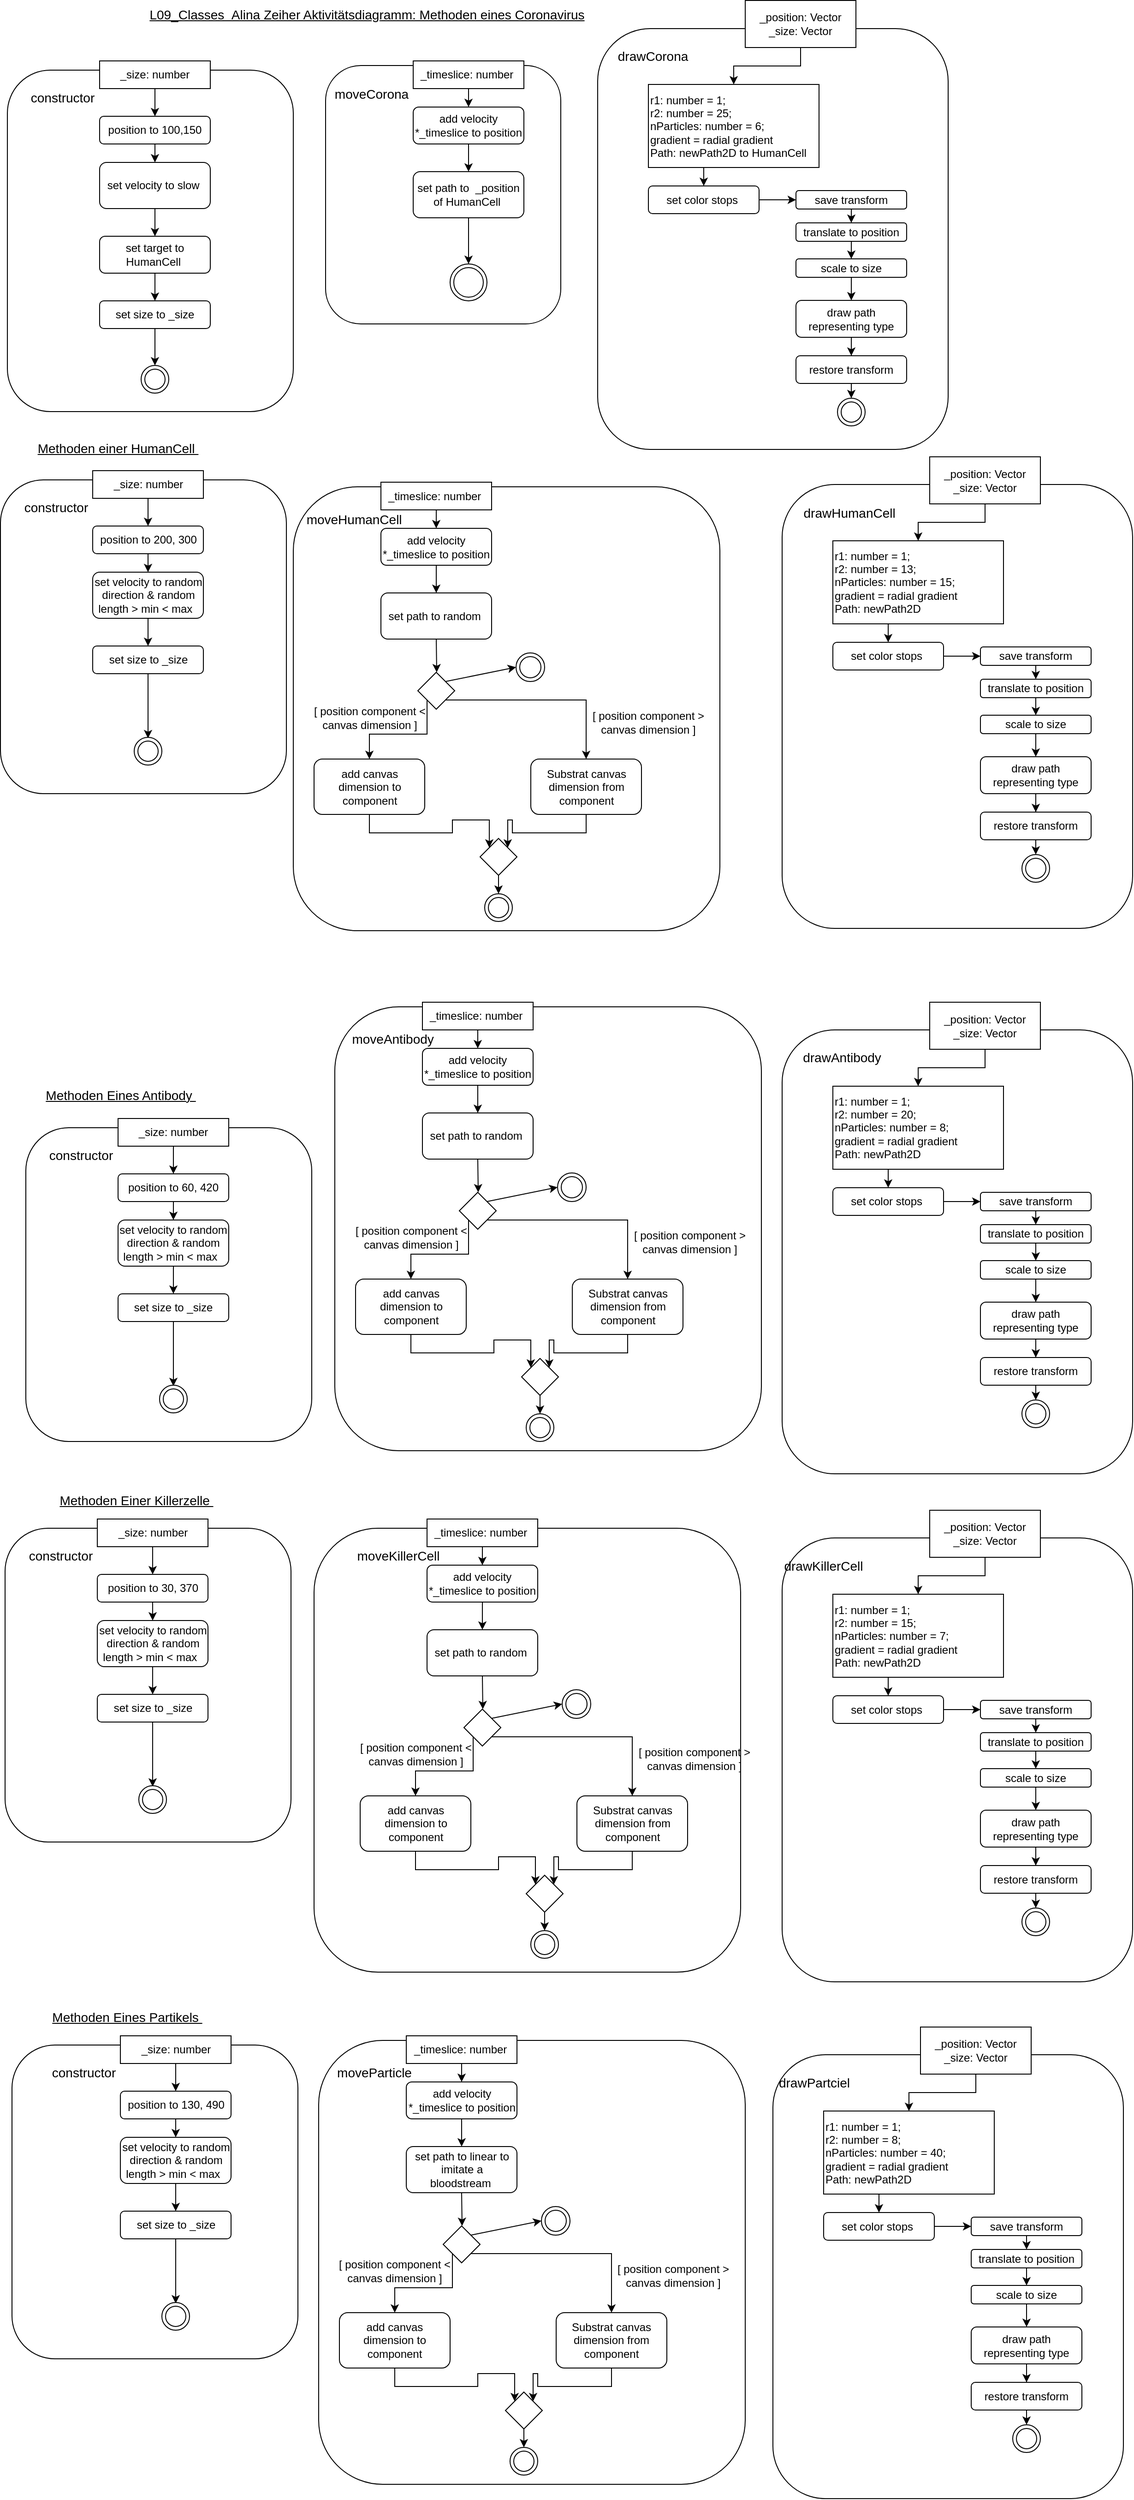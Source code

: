 <mxfile version="13.2.4" type="device" pages="2"><diagram id="rIoxA-QcvpZBxriL1Jiw" name="Page-1"><mxGraphModel dx="1351" dy="903" grid="1" gridSize="10" guides="1" tooltips="1" connect="1" arrows="1" fold="1" page="1" pageScale="1" pageWidth="827" pageHeight="1169" math="0" shadow="0"><root><mxCell id="0"/><mxCell id="1" parent="0"/><mxCell id="1QxYBNUmeCnbajlg_MXP-18" value="" style="rounded=1;whiteSpace=wrap;html=1;" parent="1" vertex="1"><mxGeometry x="10" y="80" width="310" height="370" as="geometry"/></mxCell><mxCell id="1QxYBNUmeCnbajlg_MXP-1" value="&lt;font style=&quot;font-size: 14px&quot;&gt;&lt;u&gt;L09_Classes &amp;nbsp;Alina Zeiher Aktivitätsdiagramm: Methoden eines Coronavirus&lt;/u&gt;&lt;/font&gt;" style="text;html=1;strokeColor=none;fillColor=none;align=center;verticalAlign=middle;whiteSpace=wrap;rounded=0;" parent="1" vertex="1"><mxGeometry x="20" y="10" width="760" height="20" as="geometry"/></mxCell><mxCell id="1QxYBNUmeCnbajlg_MXP-2" value="&lt;font style=&quot;font-size: 14px&quot;&gt;constructor&lt;/font&gt;" style="text;html=1;strokeColor=none;fillColor=none;align=center;verticalAlign=middle;whiteSpace=wrap;rounded=0;" parent="1" vertex="1"><mxGeometry x="50" y="100" width="40" height="20" as="geometry"/></mxCell><mxCell id="1QxYBNUmeCnbajlg_MXP-3" value="_size: number" style="rounded=0;whiteSpace=wrap;html=1;" parent="1" vertex="1"><mxGeometry x="110" y="70" width="120" height="30" as="geometry"/></mxCell><mxCell id="1QxYBNUmeCnbajlg_MXP-5" value="position to 100,150" style="rounded=1;whiteSpace=wrap;html=1;" parent="1" vertex="1"><mxGeometry x="110" y="130" width="120" height="30" as="geometry"/></mxCell><mxCell id="1QxYBNUmeCnbajlg_MXP-6" value="set velocity to slow&amp;nbsp;" style="rounded=1;whiteSpace=wrap;html=1;" parent="1" vertex="1"><mxGeometry x="110" y="180" width="120" height="50" as="geometry"/></mxCell><mxCell id="1QxYBNUmeCnbajlg_MXP-7" value="set target to HumanCell&amp;nbsp;" style="rounded=1;whiteSpace=wrap;html=1;" parent="1" vertex="1"><mxGeometry x="110" y="260" width="120" height="40" as="geometry"/></mxCell><mxCell id="1QxYBNUmeCnbajlg_MXP-8" value="set size to _size" style="rounded=1;whiteSpace=wrap;html=1;" parent="1" vertex="1"><mxGeometry x="110" y="330" width="120" height="30" as="geometry"/></mxCell><mxCell id="1QxYBNUmeCnbajlg_MXP-11" value="" style="endArrow=classic;html=1;exitX=0.5;exitY=1;exitDx=0;exitDy=0;entryX=0.5;entryY=0;entryDx=0;entryDy=0;" parent="1" source="1QxYBNUmeCnbajlg_MXP-3" target="1QxYBNUmeCnbajlg_MXP-5" edge="1"><mxGeometry width="50" height="50" relative="1" as="geometry"><mxPoint x="390" y="500" as="sourcePoint"/><mxPoint x="440" y="450" as="targetPoint"/></mxGeometry></mxCell><mxCell id="1QxYBNUmeCnbajlg_MXP-12" value="" style="endArrow=classic;html=1;entryX=0.5;entryY=0;entryDx=0;entryDy=0;exitX=0.5;exitY=1;exitDx=0;exitDy=0;" parent="1" source="1QxYBNUmeCnbajlg_MXP-5" target="1QxYBNUmeCnbajlg_MXP-6" edge="1"><mxGeometry width="50" height="50" relative="1" as="geometry"><mxPoint x="390" y="500" as="sourcePoint"/><mxPoint x="440" y="450" as="targetPoint"/></mxGeometry></mxCell><mxCell id="1QxYBNUmeCnbajlg_MXP-15" value="" style="endArrow=classic;html=1;entryX=0.5;entryY=0;entryDx=0;entryDy=0;" parent="1" source="1QxYBNUmeCnbajlg_MXP-7" target="1QxYBNUmeCnbajlg_MXP-8" edge="1"><mxGeometry width="50" height="50" relative="1" as="geometry"><mxPoint x="390" y="500" as="sourcePoint"/><mxPoint x="440" y="450" as="targetPoint"/></mxGeometry></mxCell><mxCell id="1QxYBNUmeCnbajlg_MXP-16" value="" style="endArrow=classic;html=1;exitX=0.5;exitY=1;exitDx=0;exitDy=0;" parent="1" source="1QxYBNUmeCnbajlg_MXP-8" edge="1"><mxGeometry width="50" height="50" relative="1" as="geometry"><mxPoint x="390" y="500" as="sourcePoint"/><mxPoint x="170" y="400" as="targetPoint"/></mxGeometry></mxCell><mxCell id="1QxYBNUmeCnbajlg_MXP-17" value="" style="ellipse;shape=doubleEllipse;whiteSpace=wrap;html=1;aspect=fixed;" parent="1" vertex="1"><mxGeometry x="155" y="400" width="30" height="30" as="geometry"/></mxCell><mxCell id="1QxYBNUmeCnbajlg_MXP-21" value="" style="endArrow=classic;html=1;exitX=0.5;exitY=1;exitDx=0;exitDy=0;" parent="1" source="1QxYBNUmeCnbajlg_MXP-6" target="1QxYBNUmeCnbajlg_MXP-7" edge="1"><mxGeometry width="50" height="50" relative="1" as="geometry"><mxPoint x="390" y="500" as="sourcePoint"/><mxPoint x="440" y="450" as="targetPoint"/></mxGeometry></mxCell><mxCell id="1QxYBNUmeCnbajlg_MXP-22" value="" style="rounded=1;whiteSpace=wrap;html=1;" parent="1" vertex="1"><mxGeometry x="355" y="75" width="255" height="280" as="geometry"/></mxCell><mxCell id="1QxYBNUmeCnbajlg_MXP-23" value="_timeslice: number&amp;nbsp;" style="rounded=0;whiteSpace=wrap;html=1;" parent="1" vertex="1"><mxGeometry x="450" y="70" width="120" height="30" as="geometry"/></mxCell><mxCell id="1QxYBNUmeCnbajlg_MXP-24" value="&lt;font style=&quot;font-size: 14px&quot;&gt;moveCorona&lt;/font&gt;" style="text;html=1;strokeColor=none;fillColor=none;align=center;verticalAlign=middle;whiteSpace=wrap;rounded=0;" parent="1" vertex="1"><mxGeometry x="385" y="95.5" width="40" height="20" as="geometry"/></mxCell><mxCell id="1QxYBNUmeCnbajlg_MXP-25" value="add velocity *_timeslice to position" style="rounded=1;whiteSpace=wrap;html=1;" parent="1" vertex="1"><mxGeometry x="450" y="120" width="120" height="40" as="geometry"/></mxCell><mxCell id="1QxYBNUmeCnbajlg_MXP-29" value="set path to &amp;nbsp;_position of HumanCell&amp;nbsp;" style="rounded=1;whiteSpace=wrap;html=1;" parent="1" vertex="1"><mxGeometry x="450" y="190" width="120" height="50" as="geometry"/></mxCell><mxCell id="1QxYBNUmeCnbajlg_MXP-30" value="" style="endArrow=classic;html=1;exitX=0.5;exitY=1;exitDx=0;exitDy=0;" parent="1" source="1QxYBNUmeCnbajlg_MXP-23" target="1QxYBNUmeCnbajlg_MXP-25" edge="1"><mxGeometry width="50" height="50" relative="1" as="geometry"><mxPoint x="390" y="500" as="sourcePoint"/><mxPoint x="440" y="450" as="targetPoint"/></mxGeometry></mxCell><mxCell id="1QxYBNUmeCnbajlg_MXP-31" value="" style="endArrow=classic;html=1;exitX=0.5;exitY=1;exitDx=0;exitDy=0;" parent="1" source="1QxYBNUmeCnbajlg_MXP-25" edge="1"><mxGeometry width="50" height="50" relative="1" as="geometry"><mxPoint x="390" y="500" as="sourcePoint"/><mxPoint x="510" y="190" as="targetPoint"/></mxGeometry></mxCell><mxCell id="1QxYBNUmeCnbajlg_MXP-32" value="" style="endArrow=classic;html=1;exitX=0.5;exitY=1;exitDx=0;exitDy=0;" parent="1" source="1QxYBNUmeCnbajlg_MXP-29" edge="1"><mxGeometry width="50" height="50" relative="1" as="geometry"><mxPoint x="390" y="500" as="sourcePoint"/><mxPoint x="510" y="290" as="targetPoint"/></mxGeometry></mxCell><mxCell id="1QxYBNUmeCnbajlg_MXP-34" value="" style="ellipse;shape=doubleEllipse;whiteSpace=wrap;html=1;aspect=fixed;" parent="1" vertex="1"><mxGeometry x="490" y="290" width="40" height="40" as="geometry"/></mxCell><mxCell id="1QxYBNUmeCnbajlg_MXP-52" value="&lt;font style=&quot;font-size: 14px&quot;&gt;&lt;u&gt;Methoden einer HumanCell&amp;nbsp;&lt;/u&gt;&lt;/font&gt;" style="text;html=1;strokeColor=none;fillColor=none;align=center;verticalAlign=middle;whiteSpace=wrap;rounded=0;" parent="1" vertex="1"><mxGeometry x="10" y="480" width="240" height="20" as="geometry"/></mxCell><mxCell id="1QxYBNUmeCnbajlg_MXP-56" value="" style="rounded=1;whiteSpace=wrap;html=1;" parent="1" vertex="1"><mxGeometry x="2.5" y="524" width="310" height="340" as="geometry"/></mxCell><mxCell id="1QxYBNUmeCnbajlg_MXP-57" value="&lt;font style=&quot;font-size: 14px&quot;&gt;constructor&lt;/font&gt;" style="text;html=1;strokeColor=none;fillColor=none;align=center;verticalAlign=middle;whiteSpace=wrap;rounded=0;" parent="1" vertex="1"><mxGeometry x="42.5" y="544" width="40" height="20" as="geometry"/></mxCell><mxCell id="1QxYBNUmeCnbajlg_MXP-58" value="_size: number" style="rounded=0;whiteSpace=wrap;html=1;" parent="1" vertex="1"><mxGeometry x="102.5" y="514" width="120" height="30" as="geometry"/></mxCell><mxCell id="1QxYBNUmeCnbajlg_MXP-59" value="position to 200, 300" style="rounded=1;whiteSpace=wrap;html=1;" parent="1" vertex="1"><mxGeometry x="102.5" y="574" width="120" height="30" as="geometry"/></mxCell><mxCell id="1QxYBNUmeCnbajlg_MXP-60" value="set velocity to random direction &amp;amp; random length &amp;gt; min &amp;lt; max &amp;nbsp;" style="rounded=1;whiteSpace=wrap;html=1;" parent="1" vertex="1"><mxGeometry x="102.5" y="624" width="120" height="50" as="geometry"/></mxCell><mxCell id="1QxYBNUmeCnbajlg_MXP-62" value="set size to _size" style="rounded=1;whiteSpace=wrap;html=1;" parent="1" vertex="1"><mxGeometry x="102.5" y="704" width="120" height="30" as="geometry"/></mxCell><mxCell id="1QxYBNUmeCnbajlg_MXP-63" value="" style="endArrow=classic;html=1;exitX=0.5;exitY=1;exitDx=0;exitDy=0;entryX=0.5;entryY=0;entryDx=0;entryDy=0;" parent="1" source="1QxYBNUmeCnbajlg_MXP-58" target="1QxYBNUmeCnbajlg_MXP-59" edge="1"><mxGeometry width="50" height="50" relative="1" as="geometry"><mxPoint x="382.5" y="944" as="sourcePoint"/><mxPoint x="432.5" y="894" as="targetPoint"/></mxGeometry></mxCell><mxCell id="1QxYBNUmeCnbajlg_MXP-64" value="" style="endArrow=classic;html=1;entryX=0.5;entryY=0;entryDx=0;entryDy=0;exitX=0.5;exitY=1;exitDx=0;exitDy=0;" parent="1" source="1QxYBNUmeCnbajlg_MXP-59" target="1QxYBNUmeCnbajlg_MXP-60" edge="1"><mxGeometry width="50" height="50" relative="1" as="geometry"><mxPoint x="382.5" y="944" as="sourcePoint"/><mxPoint x="432.5" y="894" as="targetPoint"/></mxGeometry></mxCell><mxCell id="1QxYBNUmeCnbajlg_MXP-66" value="" style="endArrow=classic;html=1;exitX=0.5;exitY=1;exitDx=0;exitDy=0;" parent="1" source="1QxYBNUmeCnbajlg_MXP-62" edge="1"><mxGeometry width="50" height="50" relative="1" as="geometry"><mxPoint x="382.5" y="944" as="sourcePoint"/><mxPoint x="162.5" y="804" as="targetPoint"/></mxGeometry></mxCell><mxCell id="1QxYBNUmeCnbajlg_MXP-67" value="" style="ellipse;shape=doubleEllipse;whiteSpace=wrap;html=1;aspect=fixed;" parent="1" vertex="1"><mxGeometry x="147.5" y="803" width="30" height="30" as="geometry"/></mxCell><mxCell id="1QxYBNUmeCnbajlg_MXP-68" value="" style="endArrow=classic;html=1;exitX=0.5;exitY=1;exitDx=0;exitDy=0;" parent="1" source="1QxYBNUmeCnbajlg_MXP-60" edge="1"><mxGeometry width="50" height="50" relative="1" as="geometry"><mxPoint x="382.5" y="944" as="sourcePoint"/><mxPoint x="162.5" y="704" as="targetPoint"/></mxGeometry></mxCell><mxCell id="1QxYBNUmeCnbajlg_MXP-71" value="" style="rounded=1;whiteSpace=wrap;html=1;" parent="1" vertex="1"><mxGeometry x="320" y="531.5" width="462.5" height="481" as="geometry"/></mxCell><mxCell id="1QxYBNUmeCnbajlg_MXP-72" value="_timeslice: number&amp;nbsp;" style="rounded=0;whiteSpace=wrap;html=1;" parent="1" vertex="1"><mxGeometry x="415" y="526.5" width="120" height="30" as="geometry"/></mxCell><mxCell id="1QxYBNUmeCnbajlg_MXP-73" value="&lt;font style=&quot;font-size: 14px&quot;&gt;moveHumanCell&amp;nbsp;&lt;/font&gt;" style="text;html=1;strokeColor=none;fillColor=none;align=center;verticalAlign=middle;whiteSpace=wrap;rounded=0;" parent="1" vertex="1"><mxGeometry x="367.5" y="556.5" width="40" height="20" as="geometry"/></mxCell><mxCell id="1QxYBNUmeCnbajlg_MXP-74" value="add velocity *_timeslice to position" style="rounded=1;whiteSpace=wrap;html=1;" parent="1" vertex="1"><mxGeometry x="415" y="576.5" width="120" height="40" as="geometry"/></mxCell><mxCell id="1QxYBNUmeCnbajlg_MXP-75" value="set path to random&amp;nbsp;" style="rounded=1;whiteSpace=wrap;html=1;" parent="1" vertex="1"><mxGeometry x="415" y="646.5" width="120" height="50" as="geometry"/></mxCell><mxCell id="1QxYBNUmeCnbajlg_MXP-76" value="" style="endArrow=classic;html=1;exitX=0.5;exitY=1;exitDx=0;exitDy=0;" parent="1" source="1QxYBNUmeCnbajlg_MXP-72" target="1QxYBNUmeCnbajlg_MXP-74" edge="1"><mxGeometry width="50" height="50" relative="1" as="geometry"><mxPoint x="355" y="956.5" as="sourcePoint"/><mxPoint x="405" y="906.5" as="targetPoint"/></mxGeometry></mxCell><mxCell id="1QxYBNUmeCnbajlg_MXP-77" value="" style="endArrow=classic;html=1;exitX=0.5;exitY=1;exitDx=0;exitDy=0;" parent="1" source="1QxYBNUmeCnbajlg_MXP-74" edge="1"><mxGeometry width="50" height="50" relative="1" as="geometry"><mxPoint x="355" y="956.5" as="sourcePoint"/><mxPoint x="475" y="646.5" as="targetPoint"/></mxGeometry></mxCell><mxCell id="1QxYBNUmeCnbajlg_MXP-78" value="" style="endArrow=classic;html=1;exitX=0.5;exitY=1;exitDx=0;exitDy=0;" parent="1" source="1QxYBNUmeCnbajlg_MXP-75" edge="1"><mxGeometry width="50" height="50" relative="1" as="geometry"><mxPoint x="355" y="956.5" as="sourcePoint"/><mxPoint x="475.5" y="732.5" as="targetPoint"/></mxGeometry></mxCell><mxCell id="1QxYBNUmeCnbajlg_MXP-80" value="" style="rounded=1;whiteSpace=wrap;html=1;" parent="1" vertex="1"><mxGeometry x="850" y="529" width="380" height="481" as="geometry"/></mxCell><mxCell id="1QxYBNUmeCnbajlg_MXP-81" value="&lt;font style=&quot;font-size: 14px&quot;&gt;drawHumanCell&amp;nbsp;&lt;/font&gt;" style="text;html=1;strokeColor=none;fillColor=none;align=center;verticalAlign=middle;whiteSpace=wrap;rounded=0;" parent="1" vertex="1"><mxGeometry x="905" y="550" width="40" height="20" as="geometry"/></mxCell><mxCell id="1QxYBNUmeCnbajlg_MXP-99" style="edgeStyle=orthogonalEdgeStyle;rounded=0;orthogonalLoop=1;jettySize=auto;html=1;exitX=0;exitY=1;exitDx=0;exitDy=0;entryX=0.5;entryY=0;entryDx=0;entryDy=0;strokeColor=#000000;" parent="1" source="1QxYBNUmeCnbajlg_MXP-96" target="1QxYBNUmeCnbajlg_MXP-97" edge="1"><mxGeometry relative="1" as="geometry"/></mxCell><mxCell id="1QxYBNUmeCnbajlg_MXP-101" style="edgeStyle=orthogonalEdgeStyle;rounded=0;orthogonalLoop=1;jettySize=auto;html=1;exitX=1;exitY=1;exitDx=0;exitDy=0;entryX=0.5;entryY=0;entryDx=0;entryDy=0;strokeColor=#000000;" parent="1" source="1QxYBNUmeCnbajlg_MXP-96" target="1QxYBNUmeCnbajlg_MXP-100" edge="1"><mxGeometry relative="1" as="geometry"/></mxCell><mxCell id="1QxYBNUmeCnbajlg_MXP-96" value="" style="rhombus;whiteSpace=wrap;html=1;strokeColor=#000000;" parent="1" vertex="1"><mxGeometry x="455" y="732.5" width="40" height="40" as="geometry"/></mxCell><mxCell id="1QxYBNUmeCnbajlg_MXP-107" style="edgeStyle=orthogonalEdgeStyle;rounded=0;orthogonalLoop=1;jettySize=auto;html=1;exitX=0.5;exitY=1;exitDx=0;exitDy=0;entryX=0;entryY=0;entryDx=0;entryDy=0;strokeColor=#000000;" parent="1" source="1QxYBNUmeCnbajlg_MXP-97" target="1QxYBNUmeCnbajlg_MXP-105" edge="1"><mxGeometry relative="1" as="geometry"/></mxCell><mxCell id="1QxYBNUmeCnbajlg_MXP-97" value="add canvas dimension to component" style="rounded=1;whiteSpace=wrap;html=1;strokeColor=#000000;" parent="1" vertex="1"><mxGeometry x="342.5" y="826.5" width="120" height="60" as="geometry"/></mxCell><mxCell id="1QxYBNUmeCnbajlg_MXP-106" style="edgeStyle=orthogonalEdgeStyle;rounded=0;orthogonalLoop=1;jettySize=auto;html=1;exitX=0.5;exitY=1;exitDx=0;exitDy=0;entryX=1;entryY=0;entryDx=0;entryDy=0;strokeColor=#000000;" parent="1" source="1QxYBNUmeCnbajlg_MXP-100" target="1QxYBNUmeCnbajlg_MXP-105" edge="1"><mxGeometry relative="1" as="geometry"/></mxCell><mxCell id="1QxYBNUmeCnbajlg_MXP-100" value="Substrat canvas dimension from component" style="rounded=1;whiteSpace=wrap;html=1;strokeColor=#000000;" parent="1" vertex="1"><mxGeometry x="577.5" y="826.5" width="120" height="60" as="geometry"/></mxCell><mxCell id="1QxYBNUmeCnbajlg_MXP-102" value="[ position component &amp;gt;&lt;br&gt;canvas dimension ]" style="text;html=1;strokeColor=none;fillColor=none;align=center;verticalAlign=middle;whiteSpace=wrap;rounded=0;" parent="1" vertex="1"><mxGeometry x="629.5" y="761.5" width="150" height="50" as="geometry"/></mxCell><mxCell id="1QxYBNUmeCnbajlg_MXP-104" value="[ position component &amp;lt;&lt;br&gt;canvas dimension ]" style="text;html=1;strokeColor=none;fillColor=none;align=center;verticalAlign=middle;whiteSpace=wrap;rounded=0;" parent="1" vertex="1"><mxGeometry x="337.5" y="761.5" width="130" height="40" as="geometry"/></mxCell><mxCell id="1QxYBNUmeCnbajlg_MXP-105" value="" style="rhombus;whiteSpace=wrap;html=1;strokeColor=#000000;" parent="1" vertex="1"><mxGeometry x="522.5" y="912.5" width="40" height="40" as="geometry"/></mxCell><mxCell id="1QxYBNUmeCnbajlg_MXP-108" value="" style="ellipse;shape=doubleEllipse;whiteSpace=wrap;html=1;aspect=fixed;strokeColor=#000000;" parent="1" vertex="1"><mxGeometry x="527.5" y="972.5" width="30" height="30" as="geometry"/></mxCell><mxCell id="1QxYBNUmeCnbajlg_MXP-112" value="" style="endArrow=classic;html=1;strokeColor=#000000;exitX=0.5;exitY=1;exitDx=0;exitDy=0;" parent="1" source="1QxYBNUmeCnbajlg_MXP-105" target="1QxYBNUmeCnbajlg_MXP-108" edge="1"><mxGeometry width="50" height="50" relative="1" as="geometry"><mxPoint x="342.5" y="602.5" as="sourcePoint"/><mxPoint x="392.5" y="552.5" as="targetPoint"/></mxGeometry></mxCell><mxCell id="1QxYBNUmeCnbajlg_MXP-113" value="" style="ellipse;shape=doubleEllipse;whiteSpace=wrap;html=1;aspect=fixed;strokeColor=#000000;" parent="1" vertex="1"><mxGeometry x="561.5" y="711.5" width="31" height="31" as="geometry"/></mxCell><mxCell id="1QxYBNUmeCnbajlg_MXP-115" value="" style="endArrow=classic;html=1;strokeColor=#000000;exitX=1;exitY=0;exitDx=0;exitDy=0;entryX=0;entryY=0.5;entryDx=0;entryDy=0;" parent="1" source="1QxYBNUmeCnbajlg_MXP-96" target="1QxYBNUmeCnbajlg_MXP-113" edge="1"><mxGeometry width="50" height="50" relative="1" as="geometry"><mxPoint x="342.5" y="602.5" as="sourcePoint"/><mxPoint x="392.5" y="552.5" as="targetPoint"/></mxGeometry></mxCell><mxCell id="1QxYBNUmeCnbajlg_MXP-116" value="&lt;u&gt;&lt;span style=&quot;font-size: 14px&quot;&gt;Methoden&amp;nbsp;Eines Antibody&amp;nbsp;&lt;/span&gt;&lt;/u&gt;" style="text;html=1;strokeColor=none;fillColor=none;align=center;verticalAlign=middle;whiteSpace=wrap;rounded=0;" parent="1" vertex="1"><mxGeometry x="12.5" y="1181" width="240" height="20" as="geometry"/></mxCell><mxCell id="1QxYBNUmeCnbajlg_MXP-117" value="" style="rounded=1;whiteSpace=wrap;html=1;" parent="1" vertex="1"><mxGeometry x="30" y="1226" width="310" height="340" as="geometry"/></mxCell><mxCell id="1QxYBNUmeCnbajlg_MXP-118" value="&lt;font style=&quot;font-size: 14px&quot;&gt;constructor&lt;/font&gt;" style="text;html=1;strokeColor=none;fillColor=none;align=center;verticalAlign=middle;whiteSpace=wrap;rounded=0;" parent="1" vertex="1"><mxGeometry x="70" y="1246" width="40" height="20" as="geometry"/></mxCell><mxCell id="1QxYBNUmeCnbajlg_MXP-119" value="_size: number" style="rounded=0;whiteSpace=wrap;html=1;" parent="1" vertex="1"><mxGeometry x="130" y="1216" width="120" height="30" as="geometry"/></mxCell><mxCell id="1QxYBNUmeCnbajlg_MXP-120" value="position to 60, 420" style="rounded=1;whiteSpace=wrap;html=1;" parent="1" vertex="1"><mxGeometry x="130" y="1276" width="120" height="30" as="geometry"/></mxCell><mxCell id="1QxYBNUmeCnbajlg_MXP-121" value="set velocity to random direction &amp;amp; random length &amp;gt; min &amp;lt; max &amp;nbsp;" style="rounded=1;whiteSpace=wrap;html=1;" parent="1" vertex="1"><mxGeometry x="130" y="1326" width="120" height="50" as="geometry"/></mxCell><mxCell id="1QxYBNUmeCnbajlg_MXP-122" value="set size to _size" style="rounded=1;whiteSpace=wrap;html=1;" parent="1" vertex="1"><mxGeometry x="130" y="1406" width="120" height="30" as="geometry"/></mxCell><mxCell id="1QxYBNUmeCnbajlg_MXP-123" value="" style="endArrow=classic;html=1;exitX=0.5;exitY=1;exitDx=0;exitDy=0;entryX=0.5;entryY=0;entryDx=0;entryDy=0;" parent="1" source="1QxYBNUmeCnbajlg_MXP-119" target="1QxYBNUmeCnbajlg_MXP-120" edge="1"><mxGeometry width="50" height="50" relative="1" as="geometry"><mxPoint x="410" y="1646" as="sourcePoint"/><mxPoint x="460" y="1596" as="targetPoint"/></mxGeometry></mxCell><mxCell id="1QxYBNUmeCnbajlg_MXP-124" value="" style="endArrow=classic;html=1;entryX=0.5;entryY=0;entryDx=0;entryDy=0;exitX=0.5;exitY=1;exitDx=0;exitDy=0;" parent="1" source="1QxYBNUmeCnbajlg_MXP-120" target="1QxYBNUmeCnbajlg_MXP-121" edge="1"><mxGeometry width="50" height="50" relative="1" as="geometry"><mxPoint x="410" y="1646" as="sourcePoint"/><mxPoint x="460" y="1596" as="targetPoint"/></mxGeometry></mxCell><mxCell id="1QxYBNUmeCnbajlg_MXP-125" value="" style="endArrow=classic;html=1;exitX=0.5;exitY=1;exitDx=0;exitDy=0;" parent="1" source="1QxYBNUmeCnbajlg_MXP-122" edge="1"><mxGeometry width="50" height="50" relative="1" as="geometry"><mxPoint x="410" y="1646" as="sourcePoint"/><mxPoint x="190" y="1506" as="targetPoint"/></mxGeometry></mxCell><mxCell id="1QxYBNUmeCnbajlg_MXP-126" value="" style="ellipse;shape=doubleEllipse;whiteSpace=wrap;html=1;aspect=fixed;" parent="1" vertex="1"><mxGeometry x="175" y="1505" width="30" height="30" as="geometry"/></mxCell><mxCell id="1QxYBNUmeCnbajlg_MXP-127" value="" style="endArrow=classic;html=1;exitX=0.5;exitY=1;exitDx=0;exitDy=0;" parent="1" source="1QxYBNUmeCnbajlg_MXP-121" edge="1"><mxGeometry width="50" height="50" relative="1" as="geometry"><mxPoint x="410" y="1646" as="sourcePoint"/><mxPoint x="190" y="1406" as="targetPoint"/></mxGeometry></mxCell><mxCell id="1QxYBNUmeCnbajlg_MXP-143" value="" style="rounded=1;whiteSpace=wrap;html=1;" parent="1" vertex="1"><mxGeometry x="365" y="1095" width="462.5" height="481" as="geometry"/></mxCell><mxCell id="1QxYBNUmeCnbajlg_MXP-144" value="_timeslice: number&amp;nbsp;" style="rounded=0;whiteSpace=wrap;html=1;" parent="1" vertex="1"><mxGeometry x="460" y="1090" width="120" height="30" as="geometry"/></mxCell><mxCell id="1QxYBNUmeCnbajlg_MXP-145" value="&lt;font style=&quot;font-size: 14px&quot;&gt;moveAntibody&amp;nbsp;&lt;/font&gt;" style="text;html=1;strokeColor=none;fillColor=none;align=center;verticalAlign=middle;whiteSpace=wrap;rounded=0;" parent="1" vertex="1"><mxGeometry x="410" y="1120" width="40" height="20" as="geometry"/></mxCell><mxCell id="1QxYBNUmeCnbajlg_MXP-146" value="add velocity *_timeslice to position" style="rounded=1;whiteSpace=wrap;html=1;" parent="1" vertex="1"><mxGeometry x="460" y="1140" width="120" height="40" as="geometry"/></mxCell><mxCell id="1QxYBNUmeCnbajlg_MXP-147" value="set path to random&amp;nbsp;" style="rounded=1;whiteSpace=wrap;html=1;" parent="1" vertex="1"><mxGeometry x="460" y="1210" width="120" height="50" as="geometry"/></mxCell><mxCell id="1QxYBNUmeCnbajlg_MXP-148" value="" style="endArrow=classic;html=1;exitX=0.5;exitY=1;exitDx=0;exitDy=0;" parent="1" source="1QxYBNUmeCnbajlg_MXP-144" target="1QxYBNUmeCnbajlg_MXP-146" edge="1"><mxGeometry width="50" height="50" relative="1" as="geometry"><mxPoint x="400" y="1520" as="sourcePoint"/><mxPoint x="450" y="1470" as="targetPoint"/></mxGeometry></mxCell><mxCell id="1QxYBNUmeCnbajlg_MXP-149" value="" style="endArrow=classic;html=1;exitX=0.5;exitY=1;exitDx=0;exitDy=0;" parent="1" source="1QxYBNUmeCnbajlg_MXP-146" edge="1"><mxGeometry width="50" height="50" relative="1" as="geometry"><mxPoint x="400" y="1520" as="sourcePoint"/><mxPoint x="520" y="1210" as="targetPoint"/></mxGeometry></mxCell><mxCell id="1QxYBNUmeCnbajlg_MXP-150" value="" style="endArrow=classic;html=1;exitX=0.5;exitY=1;exitDx=0;exitDy=0;" parent="1" source="1QxYBNUmeCnbajlg_MXP-147" edge="1"><mxGeometry width="50" height="50" relative="1" as="geometry"><mxPoint x="400" y="1520" as="sourcePoint"/><mxPoint x="520.5" y="1296" as="targetPoint"/></mxGeometry></mxCell><mxCell id="1QxYBNUmeCnbajlg_MXP-151" style="edgeStyle=orthogonalEdgeStyle;rounded=0;orthogonalLoop=1;jettySize=auto;html=1;exitX=0;exitY=1;exitDx=0;exitDy=0;entryX=0.5;entryY=0;entryDx=0;entryDy=0;strokeColor=#000000;" parent="1" source="1QxYBNUmeCnbajlg_MXP-153" target="1QxYBNUmeCnbajlg_MXP-155" edge="1"><mxGeometry relative="1" as="geometry"/></mxCell><mxCell id="1QxYBNUmeCnbajlg_MXP-152" style="edgeStyle=orthogonalEdgeStyle;rounded=0;orthogonalLoop=1;jettySize=auto;html=1;exitX=1;exitY=1;exitDx=0;exitDy=0;entryX=0.5;entryY=0;entryDx=0;entryDy=0;strokeColor=#000000;" parent="1" source="1QxYBNUmeCnbajlg_MXP-153" target="1QxYBNUmeCnbajlg_MXP-157" edge="1"><mxGeometry relative="1" as="geometry"/></mxCell><mxCell id="1QxYBNUmeCnbajlg_MXP-153" value="" style="rhombus;whiteSpace=wrap;html=1;strokeColor=#000000;" parent="1" vertex="1"><mxGeometry x="500" y="1296" width="40" height="40" as="geometry"/></mxCell><mxCell id="1QxYBNUmeCnbajlg_MXP-154" style="edgeStyle=orthogonalEdgeStyle;rounded=0;orthogonalLoop=1;jettySize=auto;html=1;exitX=0.5;exitY=1;exitDx=0;exitDy=0;entryX=0;entryY=0;entryDx=0;entryDy=0;strokeColor=#000000;" parent="1" source="1QxYBNUmeCnbajlg_MXP-155" target="1QxYBNUmeCnbajlg_MXP-160" edge="1"><mxGeometry relative="1" as="geometry"/></mxCell><mxCell id="1QxYBNUmeCnbajlg_MXP-155" value="add canvas dimension to component" style="rounded=1;whiteSpace=wrap;html=1;strokeColor=#000000;" parent="1" vertex="1"><mxGeometry x="387.5" y="1390" width="120" height="60" as="geometry"/></mxCell><mxCell id="1QxYBNUmeCnbajlg_MXP-156" style="edgeStyle=orthogonalEdgeStyle;rounded=0;orthogonalLoop=1;jettySize=auto;html=1;exitX=0.5;exitY=1;exitDx=0;exitDy=0;entryX=1;entryY=0;entryDx=0;entryDy=0;strokeColor=#000000;" parent="1" source="1QxYBNUmeCnbajlg_MXP-157" target="1QxYBNUmeCnbajlg_MXP-160" edge="1"><mxGeometry relative="1" as="geometry"/></mxCell><mxCell id="1QxYBNUmeCnbajlg_MXP-157" value="Substrat canvas dimension from component" style="rounded=1;whiteSpace=wrap;html=1;strokeColor=#000000;" parent="1" vertex="1"><mxGeometry x="622.5" y="1390" width="120" height="60" as="geometry"/></mxCell><mxCell id="1QxYBNUmeCnbajlg_MXP-158" value="[ position component &amp;gt;&lt;br&gt;canvas dimension ]" style="text;html=1;strokeColor=none;fillColor=none;align=center;verticalAlign=middle;whiteSpace=wrap;rounded=0;" parent="1" vertex="1"><mxGeometry x="674.5" y="1325" width="150" height="50" as="geometry"/></mxCell><mxCell id="1QxYBNUmeCnbajlg_MXP-159" value="[ position component &amp;lt;&lt;br&gt;canvas dimension ]" style="text;html=1;strokeColor=none;fillColor=none;align=center;verticalAlign=middle;whiteSpace=wrap;rounded=0;" parent="1" vertex="1"><mxGeometry x="382.5" y="1325" width="130" height="40" as="geometry"/></mxCell><mxCell id="1QxYBNUmeCnbajlg_MXP-160" value="" style="rhombus;whiteSpace=wrap;html=1;strokeColor=#000000;" parent="1" vertex="1"><mxGeometry x="567.5" y="1476" width="40" height="40" as="geometry"/></mxCell><mxCell id="1QxYBNUmeCnbajlg_MXP-161" value="" style="ellipse;shape=doubleEllipse;whiteSpace=wrap;html=1;aspect=fixed;strokeColor=#000000;" parent="1" vertex="1"><mxGeometry x="572.5" y="1536" width="30" height="30" as="geometry"/></mxCell><mxCell id="1QxYBNUmeCnbajlg_MXP-162" value="" style="endArrow=classic;html=1;strokeColor=#000000;exitX=0.5;exitY=1;exitDx=0;exitDy=0;" parent="1" source="1QxYBNUmeCnbajlg_MXP-160" target="1QxYBNUmeCnbajlg_MXP-161" edge="1"><mxGeometry width="50" height="50" relative="1" as="geometry"><mxPoint x="387.5" y="1166" as="sourcePoint"/><mxPoint x="437.5" y="1116" as="targetPoint"/></mxGeometry></mxCell><mxCell id="1QxYBNUmeCnbajlg_MXP-163" value="" style="ellipse;shape=doubleEllipse;whiteSpace=wrap;html=1;aspect=fixed;strokeColor=#000000;" parent="1" vertex="1"><mxGeometry x="606.5" y="1275" width="31" height="31" as="geometry"/></mxCell><mxCell id="1QxYBNUmeCnbajlg_MXP-164" value="" style="endArrow=classic;html=1;strokeColor=#000000;exitX=1;exitY=0;exitDx=0;exitDy=0;entryX=0;entryY=0.5;entryDx=0;entryDy=0;" parent="1" source="1QxYBNUmeCnbajlg_MXP-153" target="1QxYBNUmeCnbajlg_MXP-163" edge="1"><mxGeometry width="50" height="50" relative="1" as="geometry"><mxPoint x="387.5" y="1166" as="sourcePoint"/><mxPoint x="437.5" y="1116" as="targetPoint"/></mxGeometry></mxCell><mxCell id="1QxYBNUmeCnbajlg_MXP-165" value="&lt;u&gt;&lt;span style=&quot;font-size: 14px&quot;&gt;Methoden&amp;nbsp;Einer Killerzelle&amp;nbsp;&lt;/span&gt;&lt;/u&gt;" style="text;html=1;strokeColor=none;fillColor=none;align=center;verticalAlign=middle;whiteSpace=wrap;rounded=0;" parent="1" vertex="1"><mxGeometry x="30" y="1620" width="240" height="20" as="geometry"/></mxCell><mxCell id="1QxYBNUmeCnbajlg_MXP-166" value="" style="rounded=1;whiteSpace=wrap;html=1;" parent="1" vertex="1"><mxGeometry x="7.5" y="1660" width="310" height="340" as="geometry"/></mxCell><mxCell id="1QxYBNUmeCnbajlg_MXP-167" value="&lt;font style=&quot;font-size: 14px&quot;&gt;constructor&lt;/font&gt;" style="text;html=1;strokeColor=none;fillColor=none;align=center;verticalAlign=middle;whiteSpace=wrap;rounded=0;" parent="1" vertex="1"><mxGeometry x="47.5" y="1680" width="40" height="20" as="geometry"/></mxCell><mxCell id="1QxYBNUmeCnbajlg_MXP-168" value="_size: number" style="rounded=0;whiteSpace=wrap;html=1;" parent="1" vertex="1"><mxGeometry x="107.5" y="1650" width="120" height="30" as="geometry"/></mxCell><mxCell id="1QxYBNUmeCnbajlg_MXP-169" value="position to 30, 370" style="rounded=1;whiteSpace=wrap;html=1;" parent="1" vertex="1"><mxGeometry x="107.5" y="1710" width="120" height="30" as="geometry"/></mxCell><mxCell id="1QxYBNUmeCnbajlg_MXP-170" value="set velocity to random direction &amp;amp; random length &amp;gt; min &amp;lt; max &amp;nbsp;" style="rounded=1;whiteSpace=wrap;html=1;" parent="1" vertex="1"><mxGeometry x="107.5" y="1760" width="120" height="50" as="geometry"/></mxCell><mxCell id="1QxYBNUmeCnbajlg_MXP-171" value="set size to _size" style="rounded=1;whiteSpace=wrap;html=1;" parent="1" vertex="1"><mxGeometry x="107.5" y="1840" width="120" height="30" as="geometry"/></mxCell><mxCell id="1QxYBNUmeCnbajlg_MXP-172" value="" style="endArrow=classic;html=1;exitX=0.5;exitY=1;exitDx=0;exitDy=0;entryX=0.5;entryY=0;entryDx=0;entryDy=0;" parent="1" source="1QxYBNUmeCnbajlg_MXP-168" target="1QxYBNUmeCnbajlg_MXP-169" edge="1"><mxGeometry width="50" height="50" relative="1" as="geometry"><mxPoint x="387.5" y="2080" as="sourcePoint"/><mxPoint x="437.5" y="2030" as="targetPoint"/></mxGeometry></mxCell><mxCell id="1QxYBNUmeCnbajlg_MXP-173" value="" style="endArrow=classic;html=1;entryX=0.5;entryY=0;entryDx=0;entryDy=0;exitX=0.5;exitY=1;exitDx=0;exitDy=0;" parent="1" source="1QxYBNUmeCnbajlg_MXP-169" target="1QxYBNUmeCnbajlg_MXP-170" edge="1"><mxGeometry width="50" height="50" relative="1" as="geometry"><mxPoint x="387.5" y="2080" as="sourcePoint"/><mxPoint x="437.5" y="2030" as="targetPoint"/></mxGeometry></mxCell><mxCell id="1QxYBNUmeCnbajlg_MXP-174" value="" style="endArrow=classic;html=1;exitX=0.5;exitY=1;exitDx=0;exitDy=0;" parent="1" source="1QxYBNUmeCnbajlg_MXP-171" edge="1"><mxGeometry width="50" height="50" relative="1" as="geometry"><mxPoint x="387.5" y="2080" as="sourcePoint"/><mxPoint x="167.5" y="1940" as="targetPoint"/></mxGeometry></mxCell><mxCell id="1QxYBNUmeCnbajlg_MXP-175" value="" style="ellipse;shape=doubleEllipse;whiteSpace=wrap;html=1;aspect=fixed;" parent="1" vertex="1"><mxGeometry x="152.5" y="1939" width="30" height="30" as="geometry"/></mxCell><mxCell id="1QxYBNUmeCnbajlg_MXP-176" value="" style="endArrow=classic;html=1;exitX=0.5;exitY=1;exitDx=0;exitDy=0;" parent="1" source="1QxYBNUmeCnbajlg_MXP-170" edge="1"><mxGeometry width="50" height="50" relative="1" as="geometry"><mxPoint x="387.5" y="2080" as="sourcePoint"/><mxPoint x="167.5" y="1840" as="targetPoint"/></mxGeometry></mxCell><mxCell id="1QxYBNUmeCnbajlg_MXP-177" value="" style="rounded=1;whiteSpace=wrap;html=1;" parent="1" vertex="1"><mxGeometry x="342.5" y="1660" width="462.5" height="481" as="geometry"/></mxCell><mxCell id="1QxYBNUmeCnbajlg_MXP-178" value="_timeslice: number&amp;nbsp;" style="rounded=0;whiteSpace=wrap;html=1;" parent="1" vertex="1"><mxGeometry x="465" y="1650" width="120" height="30" as="geometry"/></mxCell><mxCell id="1QxYBNUmeCnbajlg_MXP-179" value="&lt;font style=&quot;font-size: 14px&quot;&gt;moveKillerCell&lt;/font&gt;" style="text;html=1;strokeColor=none;fillColor=none;align=center;verticalAlign=middle;whiteSpace=wrap;rounded=0;" parent="1" vertex="1"><mxGeometry x="414" y="1680" width="40" height="20" as="geometry"/></mxCell><mxCell id="1QxYBNUmeCnbajlg_MXP-180" value="add velocity *_timeslice to position" style="rounded=1;whiteSpace=wrap;html=1;" parent="1" vertex="1"><mxGeometry x="465" y="1700" width="120" height="40" as="geometry"/></mxCell><mxCell id="1QxYBNUmeCnbajlg_MXP-181" value="set path to random&amp;nbsp;" style="rounded=1;whiteSpace=wrap;html=1;" parent="1" vertex="1"><mxGeometry x="465" y="1770" width="120" height="50" as="geometry"/></mxCell><mxCell id="1QxYBNUmeCnbajlg_MXP-182" value="" style="endArrow=classic;html=1;exitX=0.5;exitY=1;exitDx=0;exitDy=0;" parent="1" source="1QxYBNUmeCnbajlg_MXP-178" target="1QxYBNUmeCnbajlg_MXP-180" edge="1"><mxGeometry width="50" height="50" relative="1" as="geometry"><mxPoint x="405" y="2080" as="sourcePoint"/><mxPoint x="455" y="2030" as="targetPoint"/></mxGeometry></mxCell><mxCell id="1QxYBNUmeCnbajlg_MXP-183" value="" style="endArrow=classic;html=1;exitX=0.5;exitY=1;exitDx=0;exitDy=0;" parent="1" source="1QxYBNUmeCnbajlg_MXP-180" edge="1"><mxGeometry width="50" height="50" relative="1" as="geometry"><mxPoint x="405" y="2080" as="sourcePoint"/><mxPoint x="525" y="1770" as="targetPoint"/></mxGeometry></mxCell><mxCell id="1QxYBNUmeCnbajlg_MXP-184" value="" style="endArrow=classic;html=1;exitX=0.5;exitY=1;exitDx=0;exitDy=0;" parent="1" source="1QxYBNUmeCnbajlg_MXP-181" edge="1"><mxGeometry width="50" height="50" relative="1" as="geometry"><mxPoint x="405" y="2080" as="sourcePoint"/><mxPoint x="525.5" y="1856" as="targetPoint"/></mxGeometry></mxCell><mxCell id="1QxYBNUmeCnbajlg_MXP-185" style="edgeStyle=orthogonalEdgeStyle;rounded=0;orthogonalLoop=1;jettySize=auto;html=1;exitX=0;exitY=1;exitDx=0;exitDy=0;entryX=0.5;entryY=0;entryDx=0;entryDy=0;strokeColor=#000000;" parent="1" source="1QxYBNUmeCnbajlg_MXP-187" target="1QxYBNUmeCnbajlg_MXP-189" edge="1"><mxGeometry relative="1" as="geometry"/></mxCell><mxCell id="1QxYBNUmeCnbajlg_MXP-186" style="edgeStyle=orthogonalEdgeStyle;rounded=0;orthogonalLoop=1;jettySize=auto;html=1;exitX=1;exitY=1;exitDx=0;exitDy=0;entryX=0.5;entryY=0;entryDx=0;entryDy=0;strokeColor=#000000;" parent="1" source="1QxYBNUmeCnbajlg_MXP-187" target="1QxYBNUmeCnbajlg_MXP-191" edge="1"><mxGeometry relative="1" as="geometry"/></mxCell><mxCell id="1QxYBNUmeCnbajlg_MXP-187" value="" style="rhombus;whiteSpace=wrap;html=1;strokeColor=#000000;" parent="1" vertex="1"><mxGeometry x="505" y="1856" width="40" height="40" as="geometry"/></mxCell><mxCell id="1QxYBNUmeCnbajlg_MXP-188" style="edgeStyle=orthogonalEdgeStyle;rounded=0;orthogonalLoop=1;jettySize=auto;html=1;exitX=0.5;exitY=1;exitDx=0;exitDy=0;entryX=0;entryY=0;entryDx=0;entryDy=0;strokeColor=#000000;" parent="1" source="1QxYBNUmeCnbajlg_MXP-189" target="1QxYBNUmeCnbajlg_MXP-194" edge="1"><mxGeometry relative="1" as="geometry"/></mxCell><mxCell id="1QxYBNUmeCnbajlg_MXP-189" value="add canvas dimension to component" style="rounded=1;whiteSpace=wrap;html=1;strokeColor=#000000;" parent="1" vertex="1"><mxGeometry x="392.5" y="1950" width="120" height="60" as="geometry"/></mxCell><mxCell id="1QxYBNUmeCnbajlg_MXP-190" style="edgeStyle=orthogonalEdgeStyle;rounded=0;orthogonalLoop=1;jettySize=auto;html=1;exitX=0.5;exitY=1;exitDx=0;exitDy=0;entryX=1;entryY=0;entryDx=0;entryDy=0;strokeColor=#000000;" parent="1" source="1QxYBNUmeCnbajlg_MXP-191" target="1QxYBNUmeCnbajlg_MXP-194" edge="1"><mxGeometry relative="1" as="geometry"/></mxCell><mxCell id="1QxYBNUmeCnbajlg_MXP-191" value="Substrat canvas dimension from component" style="rounded=1;whiteSpace=wrap;html=1;strokeColor=#000000;" parent="1" vertex="1"><mxGeometry x="627.5" y="1950" width="120" height="60" as="geometry"/></mxCell><mxCell id="1QxYBNUmeCnbajlg_MXP-192" value="[ position component &amp;gt;&lt;br&gt;canvas dimension ]" style="text;html=1;strokeColor=none;fillColor=none;align=center;verticalAlign=middle;whiteSpace=wrap;rounded=0;" parent="1" vertex="1"><mxGeometry x="679.5" y="1885" width="150" height="50" as="geometry"/></mxCell><mxCell id="1QxYBNUmeCnbajlg_MXP-193" value="[ position component &amp;lt;&lt;br&gt;canvas dimension ]" style="text;html=1;strokeColor=none;fillColor=none;align=center;verticalAlign=middle;whiteSpace=wrap;rounded=0;" parent="1" vertex="1"><mxGeometry x="387.5" y="1885" width="130" height="40" as="geometry"/></mxCell><mxCell id="1QxYBNUmeCnbajlg_MXP-194" value="" style="rhombus;whiteSpace=wrap;html=1;strokeColor=#000000;" parent="1" vertex="1"><mxGeometry x="572.5" y="2036" width="40" height="40" as="geometry"/></mxCell><mxCell id="1QxYBNUmeCnbajlg_MXP-195" value="" style="ellipse;shape=doubleEllipse;whiteSpace=wrap;html=1;aspect=fixed;strokeColor=#000000;" parent="1" vertex="1"><mxGeometry x="577.5" y="2096" width="30" height="30" as="geometry"/></mxCell><mxCell id="1QxYBNUmeCnbajlg_MXP-196" value="" style="endArrow=classic;html=1;strokeColor=#000000;exitX=0.5;exitY=1;exitDx=0;exitDy=0;" parent="1" source="1QxYBNUmeCnbajlg_MXP-194" target="1QxYBNUmeCnbajlg_MXP-195" edge="1"><mxGeometry width="50" height="50" relative="1" as="geometry"><mxPoint x="392.5" y="1726" as="sourcePoint"/><mxPoint x="442.5" y="1676" as="targetPoint"/></mxGeometry></mxCell><mxCell id="1QxYBNUmeCnbajlg_MXP-197" value="" style="ellipse;shape=doubleEllipse;whiteSpace=wrap;html=1;aspect=fixed;strokeColor=#000000;" parent="1" vertex="1"><mxGeometry x="611.5" y="1835" width="31" height="31" as="geometry"/></mxCell><mxCell id="1QxYBNUmeCnbajlg_MXP-198" value="" style="endArrow=classic;html=1;strokeColor=#000000;exitX=1;exitY=0;exitDx=0;exitDy=0;entryX=0;entryY=0.5;entryDx=0;entryDy=0;" parent="1" source="1QxYBNUmeCnbajlg_MXP-187" target="1QxYBNUmeCnbajlg_MXP-197" edge="1"><mxGeometry width="50" height="50" relative="1" as="geometry"><mxPoint x="392.5" y="1726" as="sourcePoint"/><mxPoint x="442.5" y="1676" as="targetPoint"/></mxGeometry></mxCell><mxCell id="1QxYBNUmeCnbajlg_MXP-214" value="&lt;u&gt;&lt;span style=&quot;font-size: 14px&quot;&gt;Methoden&amp;nbsp;Eines Partikels&amp;nbsp;&lt;/span&gt;&lt;/u&gt;" style="text;html=1;strokeColor=none;fillColor=none;align=center;verticalAlign=middle;whiteSpace=wrap;rounded=0;" parent="1" vertex="1"><mxGeometry x="20" y="2180" width="240" height="20" as="geometry"/></mxCell><mxCell id="1QxYBNUmeCnbajlg_MXP-215" value="" style="rounded=1;whiteSpace=wrap;html=1;" parent="1" vertex="1"><mxGeometry x="15" y="2220" width="310" height="340" as="geometry"/></mxCell><mxCell id="1QxYBNUmeCnbajlg_MXP-216" value="&lt;font style=&quot;font-size: 14px&quot;&gt;constructor&lt;/font&gt;" style="text;html=1;strokeColor=none;fillColor=none;align=center;verticalAlign=middle;whiteSpace=wrap;rounded=0;" parent="1" vertex="1"><mxGeometry x="72.5" y="2240" width="40" height="20" as="geometry"/></mxCell><mxCell id="1QxYBNUmeCnbajlg_MXP-217" value="_size: number" style="rounded=0;whiteSpace=wrap;html=1;" parent="1" vertex="1"><mxGeometry x="132.5" y="2210" width="120" height="30" as="geometry"/></mxCell><mxCell id="1QxYBNUmeCnbajlg_MXP-218" value="position to 130, 490" style="rounded=1;whiteSpace=wrap;html=1;" parent="1" vertex="1"><mxGeometry x="132.5" y="2270" width="120" height="30" as="geometry"/></mxCell><mxCell id="1QxYBNUmeCnbajlg_MXP-219" value="set velocity to random direction &amp;amp; random length &amp;gt; min &amp;lt; max &amp;nbsp;" style="rounded=1;whiteSpace=wrap;html=1;" parent="1" vertex="1"><mxGeometry x="132.5" y="2320" width="120" height="50" as="geometry"/></mxCell><mxCell id="1QxYBNUmeCnbajlg_MXP-220" value="set size to _size" style="rounded=1;whiteSpace=wrap;html=1;" parent="1" vertex="1"><mxGeometry x="132.5" y="2400" width="120" height="30" as="geometry"/></mxCell><mxCell id="1QxYBNUmeCnbajlg_MXP-221" value="" style="endArrow=classic;html=1;exitX=0.5;exitY=1;exitDx=0;exitDy=0;entryX=0.5;entryY=0;entryDx=0;entryDy=0;" parent="1" source="1QxYBNUmeCnbajlg_MXP-217" target="1QxYBNUmeCnbajlg_MXP-218" edge="1"><mxGeometry width="50" height="50" relative="1" as="geometry"><mxPoint x="412.5" y="2640" as="sourcePoint"/><mxPoint x="462.5" y="2590" as="targetPoint"/></mxGeometry></mxCell><mxCell id="1QxYBNUmeCnbajlg_MXP-222" value="" style="endArrow=classic;html=1;entryX=0.5;entryY=0;entryDx=0;entryDy=0;exitX=0.5;exitY=1;exitDx=0;exitDy=0;" parent="1" source="1QxYBNUmeCnbajlg_MXP-218" target="1QxYBNUmeCnbajlg_MXP-219" edge="1"><mxGeometry width="50" height="50" relative="1" as="geometry"><mxPoint x="412.5" y="2640" as="sourcePoint"/><mxPoint x="462.5" y="2590" as="targetPoint"/></mxGeometry></mxCell><mxCell id="1QxYBNUmeCnbajlg_MXP-223" value="" style="endArrow=classic;html=1;exitX=0.5;exitY=1;exitDx=0;exitDy=0;" parent="1" source="1QxYBNUmeCnbajlg_MXP-220" edge="1"><mxGeometry width="50" height="50" relative="1" as="geometry"><mxPoint x="412.5" y="2640" as="sourcePoint"/><mxPoint x="192.5" y="2500" as="targetPoint"/></mxGeometry></mxCell><mxCell id="1QxYBNUmeCnbajlg_MXP-224" value="" style="ellipse;shape=doubleEllipse;whiteSpace=wrap;html=1;aspect=fixed;" parent="1" vertex="1"><mxGeometry x="177.5" y="2499" width="30" height="30" as="geometry"/></mxCell><mxCell id="1QxYBNUmeCnbajlg_MXP-225" value="" style="endArrow=classic;html=1;exitX=0.5;exitY=1;exitDx=0;exitDy=0;" parent="1" source="1QxYBNUmeCnbajlg_MXP-219" edge="1"><mxGeometry width="50" height="50" relative="1" as="geometry"><mxPoint x="412.5" y="2640" as="sourcePoint"/><mxPoint x="192.5" y="2400" as="targetPoint"/></mxGeometry></mxCell><mxCell id="1QxYBNUmeCnbajlg_MXP-226" value="" style="rounded=1;whiteSpace=wrap;html=1;" parent="1" vertex="1"><mxGeometry x="347.5" y="2215" width="462.5" height="481" as="geometry"/></mxCell><mxCell id="1QxYBNUmeCnbajlg_MXP-227" value="_timeslice: number&amp;nbsp;" style="rounded=0;whiteSpace=wrap;html=1;" parent="1" vertex="1"><mxGeometry x="442.5" y="2210" width="120" height="30" as="geometry"/></mxCell><mxCell id="1QxYBNUmeCnbajlg_MXP-228" value="&lt;font style=&quot;font-size: 14px&quot;&gt;moveParticle&lt;/font&gt;" style="text;html=1;strokeColor=none;fillColor=none;align=center;verticalAlign=middle;whiteSpace=wrap;rounded=0;" parent="1" vertex="1"><mxGeometry x="387.5" y="2240" width="40" height="20" as="geometry"/></mxCell><mxCell id="1QxYBNUmeCnbajlg_MXP-229" value="add velocity *_timeslice to position" style="rounded=1;whiteSpace=wrap;html=1;" parent="1" vertex="1"><mxGeometry x="442.5" y="2260" width="120" height="40" as="geometry"/></mxCell><mxCell id="1QxYBNUmeCnbajlg_MXP-230" value="set path to linear to imitate a bloodstream&amp;nbsp;" style="rounded=1;whiteSpace=wrap;html=1;" parent="1" vertex="1"><mxGeometry x="442.5" y="2330" width="120" height="50" as="geometry"/></mxCell><mxCell id="1QxYBNUmeCnbajlg_MXP-231" value="" style="endArrow=classic;html=1;exitX=0.5;exitY=1;exitDx=0;exitDy=0;" parent="1" source="1QxYBNUmeCnbajlg_MXP-227" target="1QxYBNUmeCnbajlg_MXP-229" edge="1"><mxGeometry width="50" height="50" relative="1" as="geometry"><mxPoint x="382.5" y="2640" as="sourcePoint"/><mxPoint x="432.5" y="2590" as="targetPoint"/></mxGeometry></mxCell><mxCell id="1QxYBNUmeCnbajlg_MXP-232" value="" style="endArrow=classic;html=1;exitX=0.5;exitY=1;exitDx=0;exitDy=0;" parent="1" source="1QxYBNUmeCnbajlg_MXP-229" edge="1"><mxGeometry width="50" height="50" relative="1" as="geometry"><mxPoint x="382.5" y="2640" as="sourcePoint"/><mxPoint x="502.5" y="2330" as="targetPoint"/></mxGeometry></mxCell><mxCell id="1QxYBNUmeCnbajlg_MXP-233" value="" style="endArrow=classic;html=1;exitX=0.5;exitY=1;exitDx=0;exitDy=0;" parent="1" source="1QxYBNUmeCnbajlg_MXP-230" edge="1"><mxGeometry width="50" height="50" relative="1" as="geometry"><mxPoint x="382.5" y="2640" as="sourcePoint"/><mxPoint x="503" y="2416" as="targetPoint"/></mxGeometry></mxCell><mxCell id="1QxYBNUmeCnbajlg_MXP-234" style="edgeStyle=orthogonalEdgeStyle;rounded=0;orthogonalLoop=1;jettySize=auto;html=1;exitX=0;exitY=1;exitDx=0;exitDy=0;entryX=0.5;entryY=0;entryDx=0;entryDy=0;strokeColor=#000000;" parent="1" source="1QxYBNUmeCnbajlg_MXP-236" target="1QxYBNUmeCnbajlg_MXP-238" edge="1"><mxGeometry relative="1" as="geometry"/></mxCell><mxCell id="1QxYBNUmeCnbajlg_MXP-235" style="edgeStyle=orthogonalEdgeStyle;rounded=0;orthogonalLoop=1;jettySize=auto;html=1;exitX=1;exitY=1;exitDx=0;exitDy=0;entryX=0.5;entryY=0;entryDx=0;entryDy=0;strokeColor=#000000;" parent="1" source="1QxYBNUmeCnbajlg_MXP-236" target="1QxYBNUmeCnbajlg_MXP-240" edge="1"><mxGeometry relative="1" as="geometry"/></mxCell><mxCell id="1QxYBNUmeCnbajlg_MXP-236" value="" style="rhombus;whiteSpace=wrap;html=1;strokeColor=#000000;" parent="1" vertex="1"><mxGeometry x="482.5" y="2416" width="40" height="40" as="geometry"/></mxCell><mxCell id="1QxYBNUmeCnbajlg_MXP-237" style="edgeStyle=orthogonalEdgeStyle;rounded=0;orthogonalLoop=1;jettySize=auto;html=1;exitX=0.5;exitY=1;exitDx=0;exitDy=0;entryX=0;entryY=0;entryDx=0;entryDy=0;strokeColor=#000000;" parent="1" source="1QxYBNUmeCnbajlg_MXP-238" target="1QxYBNUmeCnbajlg_MXP-243" edge="1"><mxGeometry relative="1" as="geometry"/></mxCell><mxCell id="1QxYBNUmeCnbajlg_MXP-238" value="add canvas dimension to component" style="rounded=1;whiteSpace=wrap;html=1;strokeColor=#000000;" parent="1" vertex="1"><mxGeometry x="370" y="2510" width="120" height="60" as="geometry"/></mxCell><mxCell id="1QxYBNUmeCnbajlg_MXP-239" style="edgeStyle=orthogonalEdgeStyle;rounded=0;orthogonalLoop=1;jettySize=auto;html=1;exitX=0.5;exitY=1;exitDx=0;exitDy=0;entryX=1;entryY=0;entryDx=0;entryDy=0;strokeColor=#000000;" parent="1" source="1QxYBNUmeCnbajlg_MXP-240" target="1QxYBNUmeCnbajlg_MXP-243" edge="1"><mxGeometry relative="1" as="geometry"/></mxCell><mxCell id="1QxYBNUmeCnbajlg_MXP-240" value="Substrat canvas dimension from component" style="rounded=1;whiteSpace=wrap;html=1;strokeColor=#000000;" parent="1" vertex="1"><mxGeometry x="605" y="2510" width="120" height="60" as="geometry"/></mxCell><mxCell id="1QxYBNUmeCnbajlg_MXP-241" value="[ position component &amp;gt;&lt;br&gt;canvas dimension ]" style="text;html=1;strokeColor=none;fillColor=none;align=center;verticalAlign=middle;whiteSpace=wrap;rounded=0;" parent="1" vertex="1"><mxGeometry x="657" y="2445" width="150" height="50" as="geometry"/></mxCell><mxCell id="1QxYBNUmeCnbajlg_MXP-242" value="[ position component &amp;lt;&lt;br&gt;canvas dimension ]" style="text;html=1;strokeColor=none;fillColor=none;align=center;verticalAlign=middle;whiteSpace=wrap;rounded=0;" parent="1" vertex="1"><mxGeometry x="365" y="2445" width="130" height="40" as="geometry"/></mxCell><mxCell id="1QxYBNUmeCnbajlg_MXP-243" value="" style="rhombus;whiteSpace=wrap;html=1;strokeColor=#000000;" parent="1" vertex="1"><mxGeometry x="550" y="2596" width="40" height="40" as="geometry"/></mxCell><mxCell id="1QxYBNUmeCnbajlg_MXP-244" value="" style="ellipse;shape=doubleEllipse;whiteSpace=wrap;html=1;aspect=fixed;strokeColor=#000000;" parent="1" vertex="1"><mxGeometry x="555" y="2656" width="30" height="30" as="geometry"/></mxCell><mxCell id="1QxYBNUmeCnbajlg_MXP-245" value="" style="endArrow=classic;html=1;strokeColor=#000000;exitX=0.5;exitY=1;exitDx=0;exitDy=0;" parent="1" source="1QxYBNUmeCnbajlg_MXP-243" target="1QxYBNUmeCnbajlg_MXP-244" edge="1"><mxGeometry width="50" height="50" relative="1" as="geometry"><mxPoint x="370" y="2286" as="sourcePoint"/><mxPoint x="420" y="2236" as="targetPoint"/></mxGeometry></mxCell><mxCell id="1QxYBNUmeCnbajlg_MXP-246" value="" style="ellipse;shape=doubleEllipse;whiteSpace=wrap;html=1;aspect=fixed;strokeColor=#000000;" parent="1" vertex="1"><mxGeometry x="589" y="2395" width="31" height="31" as="geometry"/></mxCell><mxCell id="1QxYBNUmeCnbajlg_MXP-247" value="" style="endArrow=classic;html=1;strokeColor=#000000;exitX=1;exitY=0;exitDx=0;exitDy=0;entryX=0;entryY=0.5;entryDx=0;entryDy=0;" parent="1" source="1QxYBNUmeCnbajlg_MXP-236" target="1QxYBNUmeCnbajlg_MXP-246" edge="1"><mxGeometry width="50" height="50" relative="1" as="geometry"><mxPoint x="370" y="2286" as="sourcePoint"/><mxPoint x="420" y="2236" as="targetPoint"/></mxGeometry></mxCell><mxCell id="Np2ydr15-Jk7q6KXot-4-5" style="edgeStyle=orthogonalEdgeStyle;rounded=0;orthogonalLoop=1;jettySize=auto;html=1;exitX=0.5;exitY=1;exitDx=0;exitDy=0;" parent="1" source="Np2ydr15-Jk7q6KXot-4-2" target="Np2ydr15-Jk7q6KXot-4-4" edge="1"><mxGeometry relative="1" as="geometry"/></mxCell><mxCell id="Np2ydr15-Jk7q6KXot-4-2" value="_position: Vector&lt;br&gt;_size: Vector" style="rounded=0;whiteSpace=wrap;html=1;" parent="1" vertex="1"><mxGeometry x="1010" y="499" width="120" height="51" as="geometry"/></mxCell><mxCell id="Np2ydr15-Jk7q6KXot-4-10" style="edgeStyle=orthogonalEdgeStyle;rounded=0;orthogonalLoop=1;jettySize=auto;html=1;exitX=0.5;exitY=1;exitDx=0;exitDy=0;entryX=0.5;entryY=0;entryDx=0;entryDy=0;" parent="1" source="Np2ydr15-Jk7q6KXot-4-4" target="Np2ydr15-Jk7q6KXot-4-7" edge="1"><mxGeometry relative="1" as="geometry"/></mxCell><mxCell id="Np2ydr15-Jk7q6KXot-4-4" value="r1: number = 1;&lt;br&gt;r2: number = 13;&lt;br&gt;nParticles: number = 15;&lt;br&gt;gradient = radial gradient&lt;br&gt;Path: newPath2D&amp;nbsp;" style="rounded=0;whiteSpace=wrap;html=1;align=left;" parent="1" vertex="1"><mxGeometry x="905" y="590" width="185" height="90" as="geometry"/></mxCell><mxCell id="Np2ydr15-Jk7q6KXot-4-11" style="edgeStyle=orthogonalEdgeStyle;rounded=0;orthogonalLoop=1;jettySize=auto;html=1;exitX=1;exitY=0.5;exitDx=0;exitDy=0;entryX=0;entryY=0.5;entryDx=0;entryDy=0;" parent="1" source="Np2ydr15-Jk7q6KXot-4-7" edge="1"><mxGeometry relative="1" as="geometry"><mxPoint x="1065" y="715" as="targetPoint"/></mxGeometry></mxCell><mxCell id="Np2ydr15-Jk7q6KXot-4-7" value="set color stops&amp;nbsp;" style="rounded=1;whiteSpace=wrap;html=1;" parent="1" vertex="1"><mxGeometry x="905" y="700" width="120" height="30" as="geometry"/></mxCell><mxCell id="Np2ydr15-Jk7q6KXot-4-19" style="edgeStyle=orthogonalEdgeStyle;rounded=0;orthogonalLoop=1;jettySize=auto;html=1;exitX=0.5;exitY=1;exitDx=0;exitDy=0;entryX=0.5;entryY=0;entryDx=0;entryDy=0;" parent="1" source="Np2ydr15-Jk7q6KXot-4-13" target="Np2ydr15-Jk7q6KXot-4-14" edge="1"><mxGeometry relative="1" as="geometry"/></mxCell><mxCell id="Np2ydr15-Jk7q6KXot-4-13" value="save transform" style="rounded=1;whiteSpace=wrap;html=1;strokeColor=#000000;" parent="1" vertex="1"><mxGeometry x="1065" y="705" width="120" height="20" as="geometry"/></mxCell><mxCell id="Np2ydr15-Jk7q6KXot-4-20" style="edgeStyle=orthogonalEdgeStyle;rounded=0;orthogonalLoop=1;jettySize=auto;html=1;exitX=0.5;exitY=1;exitDx=0;exitDy=0;entryX=0.5;entryY=0;entryDx=0;entryDy=0;" parent="1" source="Np2ydr15-Jk7q6KXot-4-14" target="Np2ydr15-Jk7q6KXot-4-15" edge="1"><mxGeometry relative="1" as="geometry"/></mxCell><mxCell id="Np2ydr15-Jk7q6KXot-4-14" value="translate to position" style="rounded=1;whiteSpace=wrap;html=1;strokeColor=#000000;" parent="1" vertex="1"><mxGeometry x="1065" y="740" width="120" height="20" as="geometry"/></mxCell><mxCell id="Np2ydr15-Jk7q6KXot-4-21" style="edgeStyle=orthogonalEdgeStyle;rounded=0;orthogonalLoop=1;jettySize=auto;html=1;exitX=0.5;exitY=1;exitDx=0;exitDy=0;entryX=0.5;entryY=0;entryDx=0;entryDy=0;" parent="1" source="Np2ydr15-Jk7q6KXot-4-15" target="Np2ydr15-Jk7q6KXot-4-16" edge="1"><mxGeometry relative="1" as="geometry"/></mxCell><mxCell id="Np2ydr15-Jk7q6KXot-4-15" value="scale to size" style="rounded=1;whiteSpace=wrap;html=1;strokeColor=#000000;" parent="1" vertex="1"><mxGeometry x="1065" y="779" width="120" height="20" as="geometry"/></mxCell><mxCell id="Np2ydr15-Jk7q6KXot-4-22" style="edgeStyle=orthogonalEdgeStyle;rounded=0;orthogonalLoop=1;jettySize=auto;html=1;exitX=0.5;exitY=1;exitDx=0;exitDy=0;" parent="1" source="Np2ydr15-Jk7q6KXot-4-16" target="Np2ydr15-Jk7q6KXot-4-17" edge="1"><mxGeometry relative="1" as="geometry"/></mxCell><mxCell id="Np2ydr15-Jk7q6KXot-4-16" value="draw path representing type" style="rounded=1;whiteSpace=wrap;html=1;strokeColor=#000000;" parent="1" vertex="1"><mxGeometry x="1065" y="824" width="120" height="40" as="geometry"/></mxCell><mxCell id="Np2ydr15-Jk7q6KXot-4-23" style="edgeStyle=orthogonalEdgeStyle;rounded=0;orthogonalLoop=1;jettySize=auto;html=1;exitX=0.5;exitY=1;exitDx=0;exitDy=0;entryX=0.5;entryY=0;entryDx=0;entryDy=0;" parent="1" source="Np2ydr15-Jk7q6KXot-4-17" target="Np2ydr15-Jk7q6KXot-4-18" edge="1"><mxGeometry relative="1" as="geometry"/></mxCell><mxCell id="Np2ydr15-Jk7q6KXot-4-17" value="restore transform" style="rounded=1;whiteSpace=wrap;html=1;strokeColor=#000000;" parent="1" vertex="1"><mxGeometry x="1065" y="884" width="120" height="30" as="geometry"/></mxCell><mxCell id="Np2ydr15-Jk7q6KXot-4-18" value="" style="ellipse;shape=doubleEllipse;whiteSpace=wrap;html=1;aspect=fixed;strokeColor=#000000;" parent="1" vertex="1"><mxGeometry x="1110" y="930" width="30" height="30" as="geometry"/></mxCell><mxCell id="Np2ydr15-Jk7q6KXot-4-43" value="" style="rounded=1;whiteSpace=wrap;html=1;" parent="1" vertex="1"><mxGeometry x="650" y="35" width="380" height="456" as="geometry"/></mxCell><mxCell id="Np2ydr15-Jk7q6KXot-4-44" value="&lt;font style=&quot;font-size: 14px&quot;&gt;drawCorona&lt;/font&gt;" style="text;html=1;strokeColor=none;fillColor=none;align=center;verticalAlign=middle;whiteSpace=wrap;rounded=0;" parent="1" vertex="1"><mxGeometry x="690" y="55" width="40" height="20" as="geometry"/></mxCell><mxCell id="Np2ydr15-Jk7q6KXot-4-45" style="edgeStyle=orthogonalEdgeStyle;rounded=0;orthogonalLoop=1;jettySize=auto;html=1;exitX=0.5;exitY=1;exitDx=0;exitDy=0;" parent="1" source="Np2ydr15-Jk7q6KXot-4-46" target="Np2ydr15-Jk7q6KXot-4-48" edge="1"><mxGeometry relative="1" as="geometry"/></mxCell><mxCell id="Np2ydr15-Jk7q6KXot-4-46" value="_position: Vector&lt;br&gt;_size: Vector" style="rounded=0;whiteSpace=wrap;html=1;" parent="1" vertex="1"><mxGeometry x="810" y="4.5" width="120" height="51" as="geometry"/></mxCell><mxCell id="Np2ydr15-Jk7q6KXot-4-47" style="edgeStyle=orthogonalEdgeStyle;rounded=0;orthogonalLoop=1;jettySize=auto;html=1;exitX=0.5;exitY=1;exitDx=0;exitDy=0;entryX=0.5;entryY=0;entryDx=0;entryDy=0;" parent="1" source="Np2ydr15-Jk7q6KXot-4-48" target="Np2ydr15-Jk7q6KXot-4-50" edge="1"><mxGeometry relative="1" as="geometry"/></mxCell><mxCell id="Np2ydr15-Jk7q6KXot-4-48" value="r1: number = 1;&lt;br&gt;r2: number = 25;&lt;br&gt;nParticles: number = 6;&lt;br&gt;gradient = radial gradient&lt;br&gt;Path: newPath2D to HumanCell" style="rounded=0;whiteSpace=wrap;html=1;align=left;" parent="1" vertex="1"><mxGeometry x="705" y="95.5" width="185" height="90" as="geometry"/></mxCell><mxCell id="Np2ydr15-Jk7q6KXot-4-49" style="edgeStyle=orthogonalEdgeStyle;rounded=0;orthogonalLoop=1;jettySize=auto;html=1;exitX=1;exitY=0.5;exitDx=0;exitDy=0;entryX=0;entryY=0.5;entryDx=0;entryDy=0;" parent="1" source="Np2ydr15-Jk7q6KXot-4-50" edge="1"><mxGeometry relative="1" as="geometry"><mxPoint x="865" y="220.5" as="targetPoint"/></mxGeometry></mxCell><mxCell id="Np2ydr15-Jk7q6KXot-4-50" value="set color stops&amp;nbsp;" style="rounded=1;whiteSpace=wrap;html=1;" parent="1" vertex="1"><mxGeometry x="705" y="205.5" width="120" height="30" as="geometry"/></mxCell><mxCell id="Np2ydr15-Jk7q6KXot-4-51" style="edgeStyle=orthogonalEdgeStyle;rounded=0;orthogonalLoop=1;jettySize=auto;html=1;exitX=0.5;exitY=1;exitDx=0;exitDy=0;entryX=0.5;entryY=0;entryDx=0;entryDy=0;" parent="1" source="Np2ydr15-Jk7q6KXot-4-52" target="Np2ydr15-Jk7q6KXot-4-54" edge="1"><mxGeometry relative="1" as="geometry"/></mxCell><mxCell id="Np2ydr15-Jk7q6KXot-4-52" value="save transform" style="rounded=1;whiteSpace=wrap;html=1;strokeColor=#000000;" parent="1" vertex="1"><mxGeometry x="865" y="210.5" width="120" height="20" as="geometry"/></mxCell><mxCell id="Np2ydr15-Jk7q6KXot-4-53" style="edgeStyle=orthogonalEdgeStyle;rounded=0;orthogonalLoop=1;jettySize=auto;html=1;exitX=0.5;exitY=1;exitDx=0;exitDy=0;entryX=0.5;entryY=0;entryDx=0;entryDy=0;" parent="1" source="Np2ydr15-Jk7q6KXot-4-54" target="Np2ydr15-Jk7q6KXot-4-56" edge="1"><mxGeometry relative="1" as="geometry"/></mxCell><mxCell id="Np2ydr15-Jk7q6KXot-4-54" value="translate to position" style="rounded=1;whiteSpace=wrap;html=1;strokeColor=#000000;" parent="1" vertex="1"><mxGeometry x="865" y="245.5" width="120" height="20" as="geometry"/></mxCell><mxCell id="Np2ydr15-Jk7q6KXot-4-55" style="edgeStyle=orthogonalEdgeStyle;rounded=0;orthogonalLoop=1;jettySize=auto;html=1;exitX=0.5;exitY=1;exitDx=0;exitDy=0;entryX=0.5;entryY=0;entryDx=0;entryDy=0;" parent="1" source="Np2ydr15-Jk7q6KXot-4-56" target="Np2ydr15-Jk7q6KXot-4-58" edge="1"><mxGeometry relative="1" as="geometry"/></mxCell><mxCell id="Np2ydr15-Jk7q6KXot-4-56" value="scale to size" style="rounded=1;whiteSpace=wrap;html=1;strokeColor=#000000;" parent="1" vertex="1"><mxGeometry x="865" y="284.5" width="120" height="20" as="geometry"/></mxCell><mxCell id="Np2ydr15-Jk7q6KXot-4-57" style="edgeStyle=orthogonalEdgeStyle;rounded=0;orthogonalLoop=1;jettySize=auto;html=1;exitX=0.5;exitY=1;exitDx=0;exitDy=0;" parent="1" source="Np2ydr15-Jk7q6KXot-4-58" target="Np2ydr15-Jk7q6KXot-4-60" edge="1"><mxGeometry relative="1" as="geometry"/></mxCell><mxCell id="Np2ydr15-Jk7q6KXot-4-58" value="draw path representing type" style="rounded=1;whiteSpace=wrap;html=1;strokeColor=#000000;" parent="1" vertex="1"><mxGeometry x="865" y="329.5" width="120" height="40" as="geometry"/></mxCell><mxCell id="Np2ydr15-Jk7q6KXot-4-59" style="edgeStyle=orthogonalEdgeStyle;rounded=0;orthogonalLoop=1;jettySize=auto;html=1;exitX=0.5;exitY=1;exitDx=0;exitDy=0;entryX=0.5;entryY=0;entryDx=0;entryDy=0;" parent="1" source="Np2ydr15-Jk7q6KXot-4-60" target="Np2ydr15-Jk7q6KXot-4-61" edge="1"><mxGeometry relative="1" as="geometry"/></mxCell><mxCell id="Np2ydr15-Jk7q6KXot-4-60" value="restore transform" style="rounded=1;whiteSpace=wrap;html=1;strokeColor=#000000;" parent="1" vertex="1"><mxGeometry x="865" y="389.5" width="120" height="30" as="geometry"/></mxCell><mxCell id="Np2ydr15-Jk7q6KXot-4-61" value="" style="ellipse;shape=doubleEllipse;whiteSpace=wrap;html=1;aspect=fixed;strokeColor=#000000;" parent="1" vertex="1"><mxGeometry x="910" y="435.5" width="30" height="30" as="geometry"/></mxCell><mxCell id="Np2ydr15-Jk7q6KXot-4-62" style="edgeStyle=orthogonalEdgeStyle;rounded=0;orthogonalLoop=1;jettySize=auto;html=1;exitX=0.5;exitY=1;exitDx=0;exitDy=0;" parent="1" source="Np2ydr15-Jk7q6KXot-4-43" target="Np2ydr15-Jk7q6KXot-4-43" edge="1"><mxGeometry relative="1" as="geometry"/></mxCell><mxCell id="Np2ydr15-Jk7q6KXot-4-63" value="" style="rounded=1;whiteSpace=wrap;html=1;" parent="1" vertex="1"><mxGeometry x="850" y="1120" width="380" height="481" as="geometry"/></mxCell><mxCell id="Np2ydr15-Jk7q6KXot-4-64" value="&lt;font style=&quot;font-size: 14px&quot;&gt;drawAntibody&lt;/font&gt;" style="text;html=1;strokeColor=none;fillColor=none;align=center;verticalAlign=middle;whiteSpace=wrap;rounded=0;" parent="1" vertex="1"><mxGeometry x="895" y="1140" width="40" height="20" as="geometry"/></mxCell><mxCell id="Np2ydr15-Jk7q6KXot-4-65" style="edgeStyle=orthogonalEdgeStyle;rounded=0;orthogonalLoop=1;jettySize=auto;html=1;exitX=0.5;exitY=1;exitDx=0;exitDy=0;" parent="1" source="Np2ydr15-Jk7q6KXot-4-66" target="Np2ydr15-Jk7q6KXot-4-68" edge="1"><mxGeometry relative="1" as="geometry"/></mxCell><mxCell id="Np2ydr15-Jk7q6KXot-4-66" value="_position: Vector&lt;br&gt;_size: Vector" style="rounded=0;whiteSpace=wrap;html=1;" parent="1" vertex="1"><mxGeometry x="1010" y="1090" width="120" height="51" as="geometry"/></mxCell><mxCell id="Np2ydr15-Jk7q6KXot-4-67" style="edgeStyle=orthogonalEdgeStyle;rounded=0;orthogonalLoop=1;jettySize=auto;html=1;exitX=0.5;exitY=1;exitDx=0;exitDy=0;entryX=0.5;entryY=0;entryDx=0;entryDy=0;" parent="1" source="Np2ydr15-Jk7q6KXot-4-68" target="Np2ydr15-Jk7q6KXot-4-70" edge="1"><mxGeometry relative="1" as="geometry"/></mxCell><mxCell id="Np2ydr15-Jk7q6KXot-4-68" value="r1: number = 1;&lt;br&gt;r2: number = 20;&lt;br&gt;nParticles: number = 8;&lt;br&gt;gradient = radial gradient&lt;br&gt;Path: newPath2D&amp;nbsp;" style="rounded=0;whiteSpace=wrap;html=1;align=left;" parent="1" vertex="1"><mxGeometry x="905" y="1181" width="185" height="90" as="geometry"/></mxCell><mxCell id="Np2ydr15-Jk7q6KXot-4-69" style="edgeStyle=orthogonalEdgeStyle;rounded=0;orthogonalLoop=1;jettySize=auto;html=1;exitX=1;exitY=0.5;exitDx=0;exitDy=0;entryX=0;entryY=0.5;entryDx=0;entryDy=0;" parent="1" source="Np2ydr15-Jk7q6KXot-4-70" edge="1"><mxGeometry relative="1" as="geometry"><mxPoint x="1065" y="1306" as="targetPoint"/></mxGeometry></mxCell><mxCell id="Np2ydr15-Jk7q6KXot-4-70" value="set color stops&amp;nbsp;" style="rounded=1;whiteSpace=wrap;html=1;" parent="1" vertex="1"><mxGeometry x="905" y="1291" width="120" height="30" as="geometry"/></mxCell><mxCell id="Np2ydr15-Jk7q6KXot-4-71" style="edgeStyle=orthogonalEdgeStyle;rounded=0;orthogonalLoop=1;jettySize=auto;html=1;exitX=0.5;exitY=1;exitDx=0;exitDy=0;entryX=0.5;entryY=0;entryDx=0;entryDy=0;" parent="1" source="Np2ydr15-Jk7q6KXot-4-72" target="Np2ydr15-Jk7q6KXot-4-74" edge="1"><mxGeometry relative="1" as="geometry"/></mxCell><mxCell id="Np2ydr15-Jk7q6KXot-4-72" value="save transform" style="rounded=1;whiteSpace=wrap;html=1;strokeColor=#000000;" parent="1" vertex="1"><mxGeometry x="1065" y="1296" width="120" height="20" as="geometry"/></mxCell><mxCell id="Np2ydr15-Jk7q6KXot-4-73" style="edgeStyle=orthogonalEdgeStyle;rounded=0;orthogonalLoop=1;jettySize=auto;html=1;exitX=0.5;exitY=1;exitDx=0;exitDy=0;entryX=0.5;entryY=0;entryDx=0;entryDy=0;" parent="1" source="Np2ydr15-Jk7q6KXot-4-74" target="Np2ydr15-Jk7q6KXot-4-76" edge="1"><mxGeometry relative="1" as="geometry"/></mxCell><mxCell id="Np2ydr15-Jk7q6KXot-4-74" value="translate to position" style="rounded=1;whiteSpace=wrap;html=1;strokeColor=#000000;" parent="1" vertex="1"><mxGeometry x="1065" y="1331" width="120" height="20" as="geometry"/></mxCell><mxCell id="Np2ydr15-Jk7q6KXot-4-75" style="edgeStyle=orthogonalEdgeStyle;rounded=0;orthogonalLoop=1;jettySize=auto;html=1;exitX=0.5;exitY=1;exitDx=0;exitDy=0;entryX=0.5;entryY=0;entryDx=0;entryDy=0;" parent="1" source="Np2ydr15-Jk7q6KXot-4-76" target="Np2ydr15-Jk7q6KXot-4-78" edge="1"><mxGeometry relative="1" as="geometry"/></mxCell><mxCell id="Np2ydr15-Jk7q6KXot-4-76" value="scale to size" style="rounded=1;whiteSpace=wrap;html=1;strokeColor=#000000;" parent="1" vertex="1"><mxGeometry x="1065" y="1370" width="120" height="20" as="geometry"/></mxCell><mxCell id="Np2ydr15-Jk7q6KXot-4-77" style="edgeStyle=orthogonalEdgeStyle;rounded=0;orthogonalLoop=1;jettySize=auto;html=1;exitX=0.5;exitY=1;exitDx=0;exitDy=0;" parent="1" source="Np2ydr15-Jk7q6KXot-4-78" target="Np2ydr15-Jk7q6KXot-4-80" edge="1"><mxGeometry relative="1" as="geometry"/></mxCell><mxCell id="Np2ydr15-Jk7q6KXot-4-78" value="draw path representing type" style="rounded=1;whiteSpace=wrap;html=1;strokeColor=#000000;" parent="1" vertex="1"><mxGeometry x="1065" y="1415" width="120" height="40" as="geometry"/></mxCell><mxCell id="Np2ydr15-Jk7q6KXot-4-79" style="edgeStyle=orthogonalEdgeStyle;rounded=0;orthogonalLoop=1;jettySize=auto;html=1;exitX=0.5;exitY=1;exitDx=0;exitDy=0;entryX=0.5;entryY=0;entryDx=0;entryDy=0;" parent="1" source="Np2ydr15-Jk7q6KXot-4-80" target="Np2ydr15-Jk7q6KXot-4-81" edge="1"><mxGeometry relative="1" as="geometry"/></mxCell><mxCell id="Np2ydr15-Jk7q6KXot-4-80" value="restore transform" style="rounded=1;whiteSpace=wrap;html=1;strokeColor=#000000;" parent="1" vertex="1"><mxGeometry x="1065" y="1475" width="120" height="30" as="geometry"/></mxCell><mxCell id="Np2ydr15-Jk7q6KXot-4-81" value="" style="ellipse;shape=doubleEllipse;whiteSpace=wrap;html=1;aspect=fixed;strokeColor=#000000;" parent="1" vertex="1"><mxGeometry x="1110" y="1521" width="30" height="30" as="geometry"/></mxCell><mxCell id="Np2ydr15-Jk7q6KXot-4-100" value="" style="rounded=1;whiteSpace=wrap;html=1;" parent="1" vertex="1"><mxGeometry x="850" y="1670.5" width="380" height="481" as="geometry"/></mxCell><mxCell id="Np2ydr15-Jk7q6KXot-4-101" value="&lt;font style=&quot;font-size: 14px&quot;&gt;drawKillerCell&lt;/font&gt;" style="text;html=1;strokeColor=none;fillColor=none;align=center;verticalAlign=middle;whiteSpace=wrap;rounded=0;" parent="1" vertex="1"><mxGeometry x="875" y="1690.5" width="40" height="20" as="geometry"/></mxCell><mxCell id="Np2ydr15-Jk7q6KXot-4-102" style="edgeStyle=orthogonalEdgeStyle;rounded=0;orthogonalLoop=1;jettySize=auto;html=1;exitX=0.5;exitY=1;exitDx=0;exitDy=0;" parent="1" source="Np2ydr15-Jk7q6KXot-4-103" target="Np2ydr15-Jk7q6KXot-4-105" edge="1"><mxGeometry relative="1" as="geometry"/></mxCell><mxCell id="Np2ydr15-Jk7q6KXot-4-103" value="_position: Vector&lt;br&gt;_size: Vector" style="rounded=0;whiteSpace=wrap;html=1;" parent="1" vertex="1"><mxGeometry x="1010" y="1640.5" width="120" height="51" as="geometry"/></mxCell><mxCell id="Np2ydr15-Jk7q6KXot-4-104" style="edgeStyle=orthogonalEdgeStyle;rounded=0;orthogonalLoop=1;jettySize=auto;html=1;exitX=0.5;exitY=1;exitDx=0;exitDy=0;entryX=0.5;entryY=0;entryDx=0;entryDy=0;" parent="1" source="Np2ydr15-Jk7q6KXot-4-105" target="Np2ydr15-Jk7q6KXot-4-107" edge="1"><mxGeometry relative="1" as="geometry"/></mxCell><mxCell id="Np2ydr15-Jk7q6KXot-4-105" value="r1: number = 1;&lt;br&gt;r2: number = 15;&lt;br&gt;nParticles: number = 7;&lt;br&gt;gradient = radial gradient&lt;br&gt;Path: newPath2D&amp;nbsp;" style="rounded=0;whiteSpace=wrap;html=1;align=left;" parent="1" vertex="1"><mxGeometry x="905" y="1731.5" width="185" height="90" as="geometry"/></mxCell><mxCell id="Np2ydr15-Jk7q6KXot-4-106" style="edgeStyle=orthogonalEdgeStyle;rounded=0;orthogonalLoop=1;jettySize=auto;html=1;exitX=1;exitY=0.5;exitDx=0;exitDy=0;entryX=0;entryY=0.5;entryDx=0;entryDy=0;" parent="1" source="Np2ydr15-Jk7q6KXot-4-107" edge="1"><mxGeometry relative="1" as="geometry"><mxPoint x="1065" y="1856.5" as="targetPoint"/></mxGeometry></mxCell><mxCell id="Np2ydr15-Jk7q6KXot-4-107" value="set color stops&amp;nbsp;" style="rounded=1;whiteSpace=wrap;html=1;" parent="1" vertex="1"><mxGeometry x="905" y="1841.5" width="120" height="30" as="geometry"/></mxCell><mxCell id="Np2ydr15-Jk7q6KXot-4-108" style="edgeStyle=orthogonalEdgeStyle;rounded=0;orthogonalLoop=1;jettySize=auto;html=1;exitX=0.5;exitY=1;exitDx=0;exitDy=0;entryX=0.5;entryY=0;entryDx=0;entryDy=0;" parent="1" source="Np2ydr15-Jk7q6KXot-4-109" target="Np2ydr15-Jk7q6KXot-4-111" edge="1"><mxGeometry relative="1" as="geometry"/></mxCell><mxCell id="Np2ydr15-Jk7q6KXot-4-109" value="save transform" style="rounded=1;whiteSpace=wrap;html=1;strokeColor=#000000;" parent="1" vertex="1"><mxGeometry x="1065" y="1846.5" width="120" height="20" as="geometry"/></mxCell><mxCell id="Np2ydr15-Jk7q6KXot-4-110" style="edgeStyle=orthogonalEdgeStyle;rounded=0;orthogonalLoop=1;jettySize=auto;html=1;exitX=0.5;exitY=1;exitDx=0;exitDy=0;entryX=0.5;entryY=0;entryDx=0;entryDy=0;" parent="1" source="Np2ydr15-Jk7q6KXot-4-111" target="Np2ydr15-Jk7q6KXot-4-113" edge="1"><mxGeometry relative="1" as="geometry"/></mxCell><mxCell id="Np2ydr15-Jk7q6KXot-4-111" value="translate to position" style="rounded=1;whiteSpace=wrap;html=1;strokeColor=#000000;" parent="1" vertex="1"><mxGeometry x="1065" y="1881.5" width="120" height="20" as="geometry"/></mxCell><mxCell id="Np2ydr15-Jk7q6KXot-4-112" style="edgeStyle=orthogonalEdgeStyle;rounded=0;orthogonalLoop=1;jettySize=auto;html=1;exitX=0.5;exitY=1;exitDx=0;exitDy=0;entryX=0.5;entryY=0;entryDx=0;entryDy=0;" parent="1" source="Np2ydr15-Jk7q6KXot-4-113" target="Np2ydr15-Jk7q6KXot-4-115" edge="1"><mxGeometry relative="1" as="geometry"/></mxCell><mxCell id="Np2ydr15-Jk7q6KXot-4-113" value="scale to size" style="rounded=1;whiteSpace=wrap;html=1;strokeColor=#000000;" parent="1" vertex="1"><mxGeometry x="1065" y="1920.5" width="120" height="20" as="geometry"/></mxCell><mxCell id="Np2ydr15-Jk7q6KXot-4-114" style="edgeStyle=orthogonalEdgeStyle;rounded=0;orthogonalLoop=1;jettySize=auto;html=1;exitX=0.5;exitY=1;exitDx=0;exitDy=0;" parent="1" source="Np2ydr15-Jk7q6KXot-4-115" target="Np2ydr15-Jk7q6KXot-4-117" edge="1"><mxGeometry relative="1" as="geometry"/></mxCell><mxCell id="Np2ydr15-Jk7q6KXot-4-115" value="draw path representing type" style="rounded=1;whiteSpace=wrap;html=1;strokeColor=#000000;" parent="1" vertex="1"><mxGeometry x="1065" y="1965.5" width="120" height="40" as="geometry"/></mxCell><mxCell id="Np2ydr15-Jk7q6KXot-4-116" style="edgeStyle=orthogonalEdgeStyle;rounded=0;orthogonalLoop=1;jettySize=auto;html=1;exitX=0.5;exitY=1;exitDx=0;exitDy=0;entryX=0.5;entryY=0;entryDx=0;entryDy=0;" parent="1" source="Np2ydr15-Jk7q6KXot-4-117" target="Np2ydr15-Jk7q6KXot-4-118" edge="1"><mxGeometry relative="1" as="geometry"/></mxCell><mxCell id="Np2ydr15-Jk7q6KXot-4-117" value="restore transform" style="rounded=1;whiteSpace=wrap;html=1;strokeColor=#000000;" parent="1" vertex="1"><mxGeometry x="1065" y="2025.5" width="120" height="30" as="geometry"/></mxCell><mxCell id="Np2ydr15-Jk7q6KXot-4-118" value="" style="ellipse;shape=doubleEllipse;whiteSpace=wrap;html=1;aspect=fixed;strokeColor=#000000;" parent="1" vertex="1"><mxGeometry x="1110" y="2071.5" width="30" height="30" as="geometry"/></mxCell><mxCell id="Np2ydr15-Jk7q6KXot-4-119" value="" style="rounded=1;whiteSpace=wrap;html=1;" parent="1" vertex="1"><mxGeometry x="840" y="2230.5" width="380" height="481" as="geometry"/></mxCell><mxCell id="Np2ydr15-Jk7q6KXot-4-120" value="&lt;font style=&quot;font-size: 14px&quot;&gt;drawPartciel&lt;/font&gt;" style="text;html=1;strokeColor=none;fillColor=none;align=center;verticalAlign=middle;whiteSpace=wrap;rounded=0;" parent="1" vertex="1"><mxGeometry x="865" y="2250.5" width="40" height="20" as="geometry"/></mxCell><mxCell id="Np2ydr15-Jk7q6KXot-4-121" style="edgeStyle=orthogonalEdgeStyle;rounded=0;orthogonalLoop=1;jettySize=auto;html=1;exitX=0.5;exitY=1;exitDx=0;exitDy=0;" parent="1" source="Np2ydr15-Jk7q6KXot-4-122" target="Np2ydr15-Jk7q6KXot-4-124" edge="1"><mxGeometry relative="1" as="geometry"/></mxCell><mxCell id="Np2ydr15-Jk7q6KXot-4-122" value="_position: Vector&lt;br&gt;_size: Vector" style="rounded=0;whiteSpace=wrap;html=1;" parent="1" vertex="1"><mxGeometry x="1000" y="2200.5" width="120" height="51" as="geometry"/></mxCell><mxCell id="Np2ydr15-Jk7q6KXot-4-123" style="edgeStyle=orthogonalEdgeStyle;rounded=0;orthogonalLoop=1;jettySize=auto;html=1;exitX=0.5;exitY=1;exitDx=0;exitDy=0;entryX=0.5;entryY=0;entryDx=0;entryDy=0;" parent="1" source="Np2ydr15-Jk7q6KXot-4-124" target="Np2ydr15-Jk7q6KXot-4-126" edge="1"><mxGeometry relative="1" as="geometry"/></mxCell><mxCell id="Np2ydr15-Jk7q6KXot-4-124" value="r1: number = 1;&lt;br&gt;r2: number = 8;&lt;br&gt;nParticles: number = 40;&lt;br&gt;gradient = radial gradient&lt;br&gt;Path: newPath2D&amp;nbsp;" style="rounded=0;whiteSpace=wrap;html=1;align=left;" parent="1" vertex="1"><mxGeometry x="895" y="2291.5" width="185" height="90" as="geometry"/></mxCell><mxCell id="Np2ydr15-Jk7q6KXot-4-125" style="edgeStyle=orthogonalEdgeStyle;rounded=0;orthogonalLoop=1;jettySize=auto;html=1;exitX=1;exitY=0.5;exitDx=0;exitDy=0;entryX=0;entryY=0.5;entryDx=0;entryDy=0;" parent="1" source="Np2ydr15-Jk7q6KXot-4-126" edge="1"><mxGeometry relative="1" as="geometry"><mxPoint x="1055" y="2416.5" as="targetPoint"/></mxGeometry></mxCell><mxCell id="Np2ydr15-Jk7q6KXot-4-126" value="set color stops&amp;nbsp;" style="rounded=1;whiteSpace=wrap;html=1;" parent="1" vertex="1"><mxGeometry x="895" y="2401.5" width="120" height="30" as="geometry"/></mxCell><mxCell id="Np2ydr15-Jk7q6KXot-4-127" style="edgeStyle=orthogonalEdgeStyle;rounded=0;orthogonalLoop=1;jettySize=auto;html=1;exitX=0.5;exitY=1;exitDx=0;exitDy=0;entryX=0.5;entryY=0;entryDx=0;entryDy=0;" parent="1" source="Np2ydr15-Jk7q6KXot-4-128" target="Np2ydr15-Jk7q6KXot-4-130" edge="1"><mxGeometry relative="1" as="geometry"/></mxCell><mxCell id="Np2ydr15-Jk7q6KXot-4-128" value="save transform" style="rounded=1;whiteSpace=wrap;html=1;strokeColor=#000000;" parent="1" vertex="1"><mxGeometry x="1055" y="2406.5" width="120" height="20" as="geometry"/></mxCell><mxCell id="Np2ydr15-Jk7q6KXot-4-129" style="edgeStyle=orthogonalEdgeStyle;rounded=0;orthogonalLoop=1;jettySize=auto;html=1;exitX=0.5;exitY=1;exitDx=0;exitDy=0;entryX=0.5;entryY=0;entryDx=0;entryDy=0;" parent="1" source="Np2ydr15-Jk7q6KXot-4-130" target="Np2ydr15-Jk7q6KXot-4-132" edge="1"><mxGeometry relative="1" as="geometry"/></mxCell><mxCell id="Np2ydr15-Jk7q6KXot-4-130" value="translate to position" style="rounded=1;whiteSpace=wrap;html=1;strokeColor=#000000;" parent="1" vertex="1"><mxGeometry x="1055" y="2441.5" width="120" height="20" as="geometry"/></mxCell><mxCell id="Np2ydr15-Jk7q6KXot-4-131" style="edgeStyle=orthogonalEdgeStyle;rounded=0;orthogonalLoop=1;jettySize=auto;html=1;exitX=0.5;exitY=1;exitDx=0;exitDy=0;entryX=0.5;entryY=0;entryDx=0;entryDy=0;" parent="1" source="Np2ydr15-Jk7q6KXot-4-132" target="Np2ydr15-Jk7q6KXot-4-134" edge="1"><mxGeometry relative="1" as="geometry"/></mxCell><mxCell id="Np2ydr15-Jk7q6KXot-4-132" value="scale to size" style="rounded=1;whiteSpace=wrap;html=1;strokeColor=#000000;" parent="1" vertex="1"><mxGeometry x="1055" y="2480.5" width="120" height="20" as="geometry"/></mxCell><mxCell id="Np2ydr15-Jk7q6KXot-4-133" style="edgeStyle=orthogonalEdgeStyle;rounded=0;orthogonalLoop=1;jettySize=auto;html=1;exitX=0.5;exitY=1;exitDx=0;exitDy=0;" parent="1" source="Np2ydr15-Jk7q6KXot-4-134" target="Np2ydr15-Jk7q6KXot-4-136" edge="1"><mxGeometry relative="1" as="geometry"/></mxCell><mxCell id="Np2ydr15-Jk7q6KXot-4-134" value="draw path representing type" style="rounded=1;whiteSpace=wrap;html=1;strokeColor=#000000;" parent="1" vertex="1"><mxGeometry x="1055" y="2525.5" width="120" height="40" as="geometry"/></mxCell><mxCell id="Np2ydr15-Jk7q6KXot-4-135" style="edgeStyle=orthogonalEdgeStyle;rounded=0;orthogonalLoop=1;jettySize=auto;html=1;exitX=0.5;exitY=1;exitDx=0;exitDy=0;entryX=0.5;entryY=0;entryDx=0;entryDy=0;" parent="1" source="Np2ydr15-Jk7q6KXot-4-136" target="Np2ydr15-Jk7q6KXot-4-137" edge="1"><mxGeometry relative="1" as="geometry"/></mxCell><mxCell id="Np2ydr15-Jk7q6KXot-4-136" value="restore transform" style="rounded=1;whiteSpace=wrap;html=1;strokeColor=#000000;" parent="1" vertex="1"><mxGeometry x="1055" y="2585.5" width="120" height="30" as="geometry"/></mxCell><mxCell id="Np2ydr15-Jk7q6KXot-4-137" value="" style="ellipse;shape=doubleEllipse;whiteSpace=wrap;html=1;aspect=fixed;strokeColor=#000000;" parent="1" vertex="1"><mxGeometry x="1100" y="2631.5" width="30" height="30" as="geometry"/></mxCell></root></mxGraphModel></diagram><diagram id="UJe9RHcYIKr95KHY4Drw" name="Page-2"><mxGraphModel dx="946" dy="632" grid="1" gridSize="10" guides="1" tooltips="1" connect="1" arrows="1" fold="1" page="1" pageScale="1" pageWidth="827" pageHeight="1169" math="0" shadow="0"><root><mxCell id="z3a-Y3AJHcBOSa21rtr6-0"/><mxCell id="z3a-Y3AJHcBOSa21rtr6-1" parent="z3a-Y3AJHcBOSa21rtr6-0"/></root></mxGraphModel></diagram></mxfile>